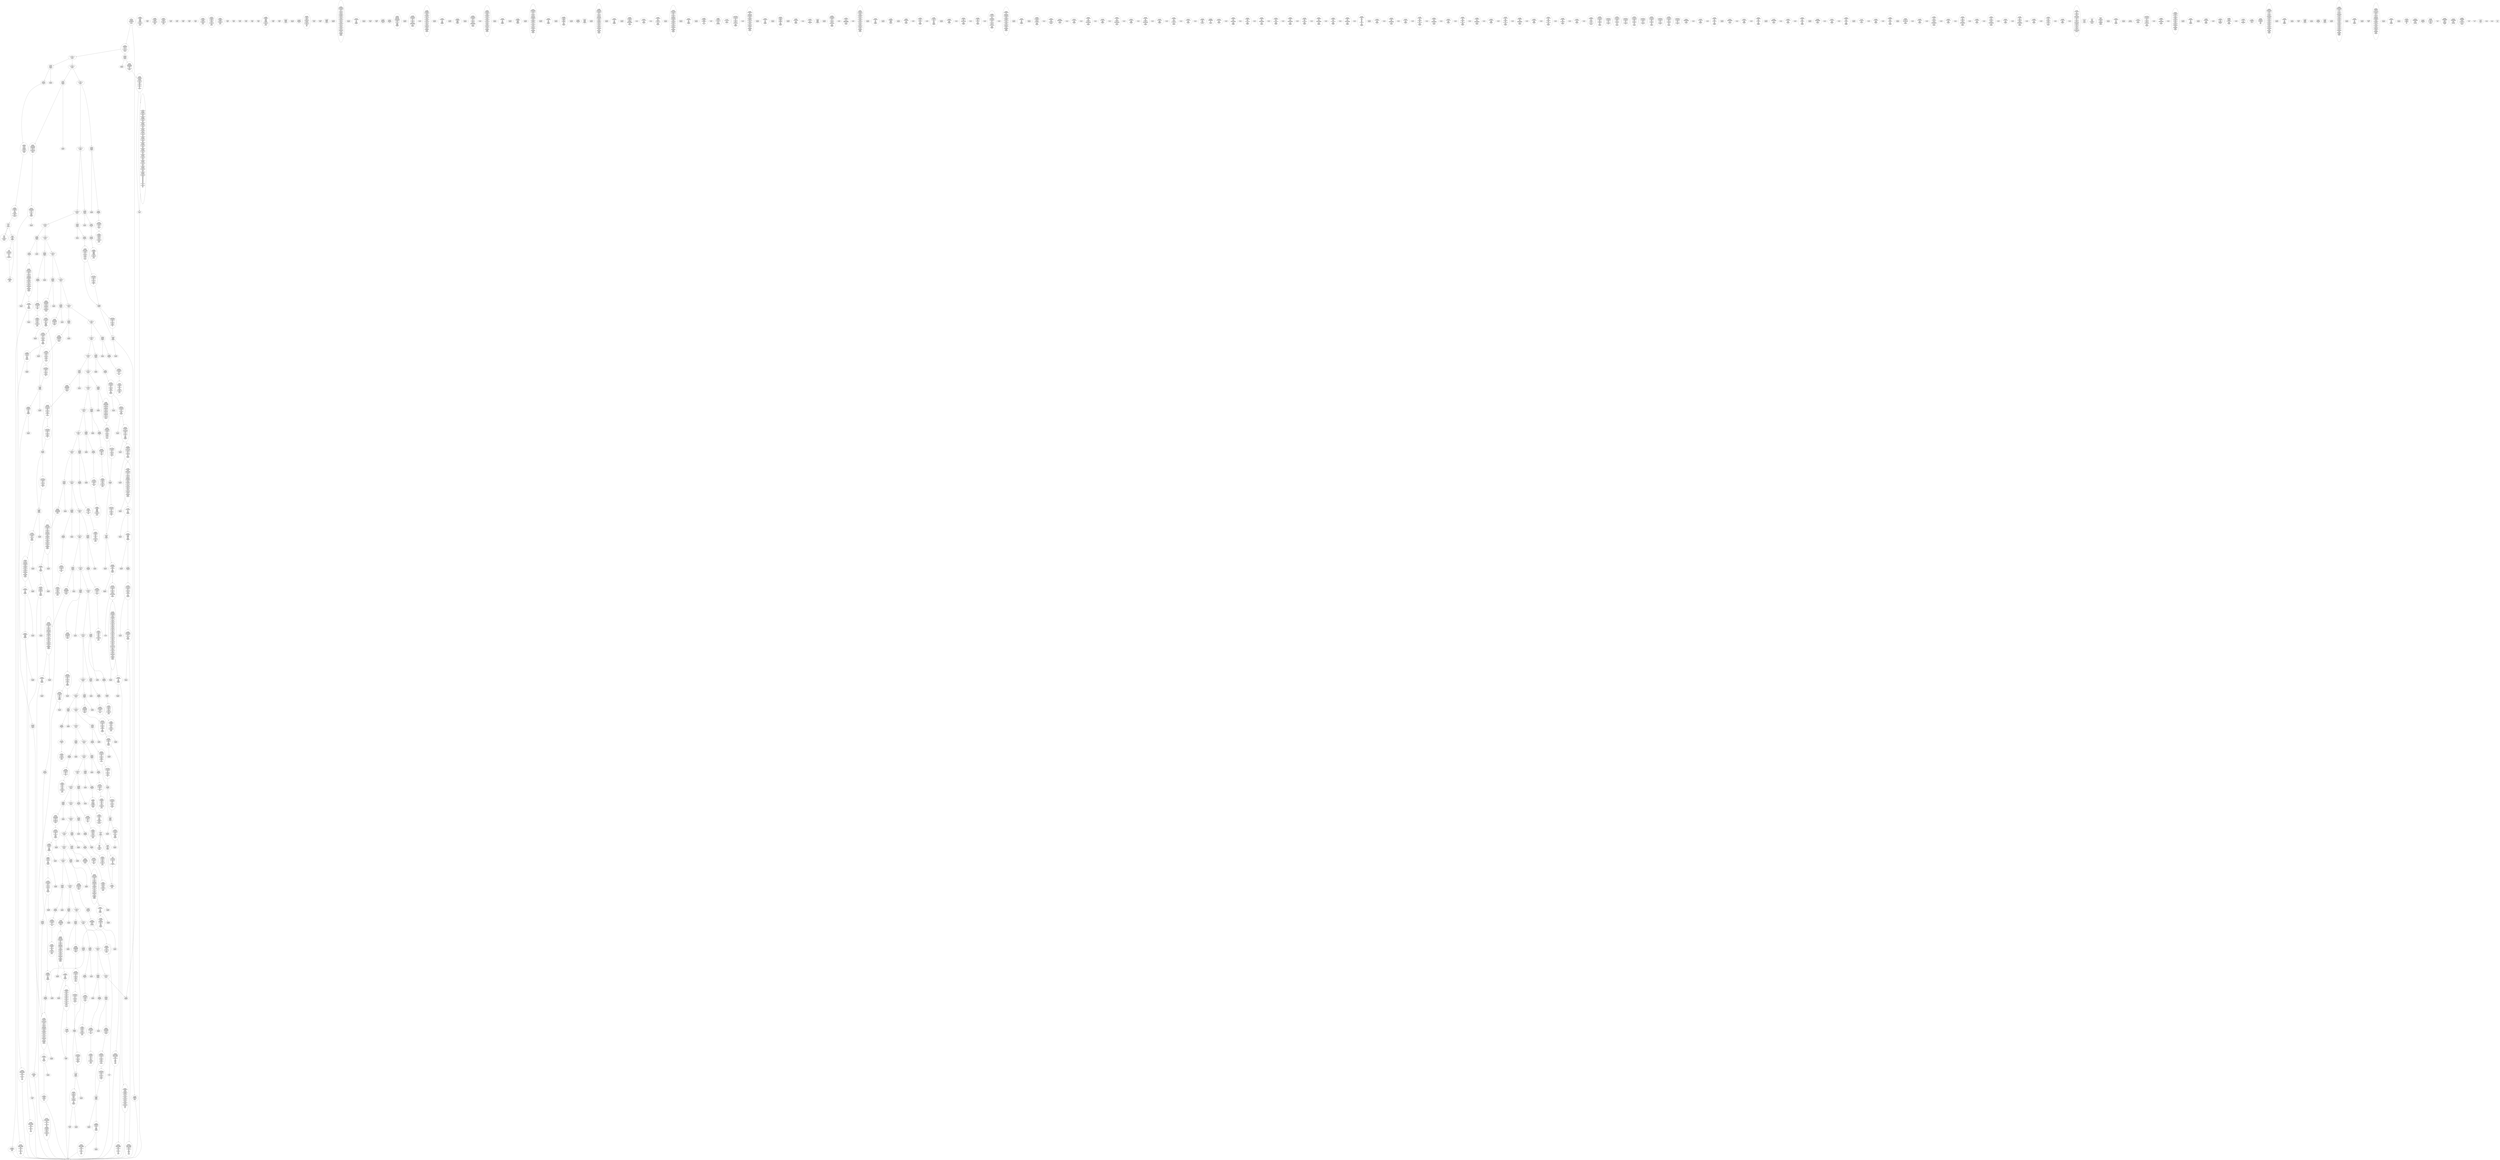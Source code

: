 /* Generated by GvGen v.1.0 (https://www.github.com/stricaud/gvgen) */

digraph G {
compound=true;
   node1 [label="[anywhere]"];
   node2 [label="# 0x0
PUSHX Data
PUSHX Data
MSTORE
PUSHX LogicData
CALLDATASIZE
LT
PUSHX Data
JUMPI
"];
   node3 [label="# 0xd
PUSHX Data
CALLDATALOAD
PUSHX Data
DIV
PUSHX BitData
AND
PUSHX LogicData
EQ
PUSHX Data
JUMPI
"];
   node4 [label="# 0x41
PUSHX LogicData
EQ
PUSHX Data
JUMPI
"];
   node5 [label="# 0x4c
PUSHX LogicData
EQ
PUSHX Data
JUMPI
"];
   node6 [label="# 0x57
PUSHX LogicData
EQ
PUSHX Data
JUMPI
"];
   node7 [label="# 0x62
PUSHX LogicData
EQ
PUSHX Data
JUMPI
"];
   node8 [label="# 0x6d
PUSHX LogicData
EQ
PUSHX Data
JUMPI
"];
   node9 [label="# 0x78
PUSHX LogicData
EQ
PUSHX Data
JUMPI
"];
   node10 [label="# 0x83
PUSHX LogicData
EQ
PUSHX Data
JUMPI
"];
   node11 [label="# 0x8e
PUSHX LogicData
EQ
PUSHX Data
JUMPI
"];
   node12 [label="# 0x99
PUSHX LogicData
EQ
PUSHX Data
JUMPI
"];
   node13 [label="# 0xa4
PUSHX LogicData
EQ
PUSHX Data
JUMPI
"];
   node14 [label="# 0xaf
PUSHX LogicData
EQ
PUSHX Data
JUMPI
"];
   node15 [label="# 0xba
PUSHX LogicData
EQ
PUSHX Data
JUMPI
"];
   node16 [label="# 0xc5
PUSHX LogicData
EQ
PUSHX Data
JUMPI
"];
   node17 [label="# 0xd0
PUSHX LogicData
EQ
PUSHX Data
JUMPI
"];
   node18 [label="# 0xdb
PUSHX LogicData
EQ
PUSHX Data
JUMPI
"];
   node19 [label="# 0xe6
PUSHX LogicData
EQ
PUSHX Data
JUMPI
"];
   node20 [label="# 0xf1
PUSHX LogicData
EQ
PUSHX Data
JUMPI
"];
   node21 [label="# 0xfc
PUSHX LogicData
EQ
PUSHX Data
JUMPI
"];
   node22 [label="# 0x107
PUSHX LogicData
EQ
PUSHX Data
JUMPI
"];
   node23 [label="# 0x112
PUSHX LogicData
EQ
PUSHX Data
JUMPI
"];
   node24 [label="# 0x11d
PUSHX LogicData
EQ
PUSHX Data
JUMPI
"];
   node25 [label="# 0x128
PUSHX LogicData
EQ
PUSHX Data
JUMPI
"];
   node26 [label="# 0x133
PUSHX LogicData
EQ
PUSHX Data
JUMPI
"];
   node27 [label="# 0x13e
PUSHX LogicData
EQ
PUSHX Data
JUMPI
"];
   node28 [label="# 0x149
PUSHX LogicData
EQ
PUSHX Data
JUMPI
"];
   node29 [label="# 0x154
PUSHX LogicData
EQ
PUSHX Data
JUMPI
"];
   node30 [label="# 0x15f
PUSHX LogicData
EQ
PUSHX Data
JUMPI
"];
   node31 [label="# 0x16a
PUSHX LogicData
EQ
PUSHX Data
JUMPI
"];
   node32 [label="# 0x175
PUSHX LogicData
EQ
PUSHX Data
JUMPI
"];
   node33 [label="# 0x180
PUSHX LogicData
EQ
PUSHX Data
JUMPI
"];
   node34 [label="# 0x18b
PUSHX LogicData
EQ
PUSHX Data
JUMPI
"];
   node35 [label="# 0x196
PUSHX LogicData
EQ
PUSHX Data
JUMPI
"];
   node36 [label="# 0x1a1
PUSHX LogicData
EQ
PUSHX Data
JUMPI
"];
   node37 [label="# 0x1ac
PUSHX LogicData
EQ
PUSHX Data
JUMPI
"];
   node38 [label="# 0x1b7
PUSHX LogicData
EQ
PUSHX Data
JUMPI
"];
   node39 [label="# 0x1c2
PUSHX LogicData
EQ
PUSHX Data
JUMPI
"];
   node40 [label="# 0x1cd
PUSHX LogicData
EQ
PUSHX Data
JUMPI
"];
   node41 [label="# 0x1d8
PUSHX LogicData
EQ
PUSHX Data
JUMPI
"];
   node42 [label="# 0x1e3
PUSHX LogicData
EQ
PUSHX Data
JUMPI
"];
   node43 [label="# 0x1ee
PUSHX LogicData
EQ
PUSHX Data
JUMPI
"];
   node44 [label="# 0x1f9
PUSHX LogicData
EQ
PUSHX Data
JUMPI
"];
   node45 [label="# 0x204
PUSHX LogicData
EQ
PUSHX Data
JUMPI
"];
   node46 [label="# 0x20f
JUMPDEST
PUSHX Data
REVERT
"];
   node47 [label="# 0x214
JUMPDEST
CALLVALUE
ISZERO
PUSHX Data
JUMPI
"];
   node48 [label="# 0x21b
PUSHX Data
REVERT
"];
   node49 [label="# 0x21f
JUMPDEST
PUSHX Data
PUSHX ArithData
CALLDATALOAD
PUSHX BitData
NOT
AND
PUSHX ArithData
ADD
PUSHX Data
JUMP
"];
   node50 [label="# 0x254
JUMPDEST
PUSHX MemData
MLOAD
ISZERO
ISZERO
ISZERO
ISZERO
MSTORE
PUSHX ArithData
ADD
PUSHX MemData
MLOAD
SUB
RETURN
"];
   node51 [label="# 0x26e
JUMPDEST
CALLVALUE
ISZERO
PUSHX Data
JUMPI
"];
   node52 [label="# 0x275
PUSHX Data
REVERT
"];
   node53 [label="# 0x279
JUMPDEST
PUSHX Data
PUSHX Data
JUMP
"];
   node54 [label="# 0x281
JUMPDEST
PUSHX MemData
MLOAD
PUSHX ArithData
ADD
SUB
MSTORE
MLOAD
MSTORE
PUSHX ArithData
ADD
MLOAD
PUSHX ArithData
ADD
PUSHX Data
"];
   node55 [label="# 0x2a6
JUMPDEST
LT
ISZERO
PUSHX Data
JUMPI
"];
   node56 [label="# 0x2af
ADD
MLOAD
ADD
MSTORE
PUSHX ArithData
ADD
PUSHX Data
JUMP
"];
   node57 [label="# 0x2c1
JUMPDEST
ADD
PUSHX BitData
AND
ISZERO
PUSHX Data
JUMPI
"];
   node58 [label="# 0x2d5
SUB
MLOAD
PUSHX ArithData
PUSHX ArithData
SUB
PUSHX ArithData
EXP
SUB
NOT
AND
MSTORE
PUSHX ArithData
ADD
"];
   node59 [label="# 0x2ee
JUMPDEST
PUSHX MemData
MLOAD
SUB
RETURN
"];
   node60 [label="# 0x2fc
JUMPDEST
CALLVALUE
ISZERO
PUSHX Data
JUMPI
"];
   node61 [label="# 0x303
PUSHX Data
REVERT
"];
   node62 [label="# 0x307
JUMPDEST
PUSHX Data
PUSHX ArithData
CALLDATALOAD
PUSHX BitData
AND
PUSHX ArithData
ADD
CALLDATALOAD
PUSHX ArithData
ADD
PUSHX Data
JUMP
"];
   node63 [label="# 0x33c
JUMPDEST
STOP
"];
   node64 [label="# 0x33e
JUMPDEST
CALLVALUE
ISZERO
PUSHX Data
JUMPI
"];
   node65 [label="# 0x345
PUSHX Data
REVERT
"];
   node66 [label="# 0x349
JUMPDEST
PUSHX Data
PUSHX Data
JUMP
"];
   node67 [label="# 0x351
JUMPDEST
PUSHX MemData
MLOAD
PUSHX BitData
AND
PUSHX BitData
AND
MSTORE
PUSHX ArithData
ADD
PUSHX MemData
MLOAD
SUB
RETURN
"];
   node68 [label="# 0x393
JUMPDEST
CALLVALUE
ISZERO
PUSHX Data
JUMPI
"];
   node69 [label="# 0x39a
PUSHX Data
REVERT
"];
   node70 [label="# 0x39e
JUMPDEST
PUSHX Data
PUSHX Data
JUMP
"];
   node71 [label="# 0x3a6
JUMPDEST
PUSHX MemData
MLOAD
ISZERO
ISZERO
ISZERO
ISZERO
MSTORE
PUSHX ArithData
ADD
PUSHX MemData
MLOAD
SUB
RETURN
"];
   node72 [label="# 0x3c0
JUMPDEST
CALLVALUE
ISZERO
PUSHX Data
JUMPI
"];
   node73 [label="# 0x3c7
PUSHX Data
REVERT
"];
   node74 [label="# 0x3cb
JUMPDEST
PUSHX Data
PUSHX Data
JUMP
"];
   node75 [label="# 0x3d3
JUMPDEST
PUSHX MemData
MLOAD
MSTORE
PUSHX ArithData
ADD
PUSHX MemData
MLOAD
SUB
RETURN
"];
   node76 [label="# 0x3e9
JUMPDEST
CALLVALUE
ISZERO
PUSHX Data
JUMPI
"];
   node77 [label="# 0x3f0
PUSHX Data
REVERT
"];
   node78 [label="# 0x3f4
JUMPDEST
PUSHX Data
PUSHX Data
JUMP
"];
   node79 [label="# 0x3fc
JUMPDEST
PUSHX MemData
MLOAD
MSTORE
PUSHX ArithData
ADD
PUSHX MemData
MLOAD
SUB
RETURN
"];
   node80 [label="# 0x412
JUMPDEST
CALLVALUE
ISZERO
PUSHX Data
JUMPI
"];
   node81 [label="# 0x419
PUSHX Data
REVERT
"];
   node82 [label="# 0x41d
JUMPDEST
PUSHX Data
PUSHX Data
JUMP
"];
   node83 [label="# 0x425
JUMPDEST
PUSHX MemData
MLOAD
PUSHX BitData
AND
PUSHX BitData
AND
MSTORE
PUSHX ArithData
ADD
PUSHX MemData
MLOAD
SUB
RETURN
"];
   node84 [label="# 0x467
JUMPDEST
CALLVALUE
ISZERO
PUSHX Data
JUMPI
"];
   node85 [label="# 0x46e
PUSHX Data
REVERT
"];
   node86 [label="# 0x472
JUMPDEST
PUSHX Data
PUSHX ArithData
CALLDATALOAD
PUSHX BitData
AND
PUSHX ArithData
ADD
CALLDATALOAD
PUSHX BitData
AND
PUSHX ArithData
ADD
CALLDATALOAD
PUSHX ArithData
ADD
PUSHX Data
JUMP
"];
   node87 [label="# 0x4c6
JUMPDEST
STOP
"];
   node88 [label="# 0x4c8
JUMPDEST
CALLVALUE
ISZERO
PUSHX Data
JUMPI
"];
   node89 [label="# 0x4cf
PUSHX Data
REVERT
"];
   node90 [label="# 0x4d3
JUMPDEST
PUSHX Data
PUSHX ArithData
CALLDATALOAD
PUSHX BitData
AND
PUSHX ArithData
ADD
PUSHX Data
JUMP
"];
   node91 [label="# 0x4ff
JUMPDEST
STOP
"];
   node92 [label="# 0x501
JUMPDEST
CALLVALUE
ISZERO
PUSHX Data
JUMPI
"];
   node93 [label="# 0x508
PUSHX Data
REVERT
"];
   node94 [label="# 0x50c
JUMPDEST
PUSHX Data
PUSHX ArithData
CALLDATALOAD
PUSHX BitData
AND
PUSHX ArithData
ADD
PUSHX Data
JUMP
"];
   node95 [label="# 0x538
JUMPDEST
STOP
"];
   node96 [label="# 0x53a
JUMPDEST
CALLVALUE
ISZERO
PUSHX Data
JUMPI
"];
   node97 [label="# 0x541
PUSHX Data
REVERT
"];
   node98 [label="# 0x545
JUMPDEST
PUSHX Data
PUSHX Data
JUMP
"];
   node99 [label="# 0x54d
JUMPDEST
PUSHX MemData
MLOAD
PUSHX BitData
NOT
AND
PUSHX BitData
NOT
AND
MSTORE
PUSHX ArithData
ADD
PUSHX MemData
MLOAD
SUB
RETURN
"];
   node100 [label="# 0x5a5
JUMPDEST
CALLVALUE
ISZERO
PUSHX Data
JUMPI
"];
   node101 [label="# 0x5ac
PUSHX Data
REVERT
"];
   node102 [label="# 0x5b0
JUMPDEST
PUSHX Data
PUSHX Data
JUMP
"];
   node103 [label="# 0x5b8
JUMPDEST
STOP
"];
   node104 [label="# 0x5ba
JUMPDEST
CALLVALUE
ISZERO
PUSHX Data
JUMPI
"];
   node105 [label="# 0x5c1
PUSHX Data
REVERT
"];
   node106 [label="# 0x5c5
JUMPDEST
PUSHX Data
PUSHX ArithData
CALLDATALOAD
PUSHX BitData
AND
PUSHX ArithData
ADD
PUSHX Data
JUMP
"];
   node107 [label="# 0x5f1
JUMPDEST
STOP
"];
   node108 [label="# 0x5f3
JUMPDEST
CALLVALUE
ISZERO
PUSHX Data
JUMPI
"];
   node109 [label="# 0x5fa
PUSHX Data
REVERT
"];
   node110 [label="# 0x5fe
JUMPDEST
PUSHX Data
PUSHX ArithData
CALLDATALOAD
PUSHX ArithData
ADD
CALLDATALOAD
PUSHX ArithData
ADD
CALLDATALOAD
PUSHX BitData
AND
PUSHX ArithData
ADD
CALLDATALOAD
PUSHX BitData
AND
PUSHX ArithData
ADD
CALLDATALOAD
PUSHX BitData
AND
PUSHX ArithData
ADD
PUSHX ArithData
ADD
PUSHX Data
JUMP
"];
   node111 [label="# 0x64a
JUMPDEST
PUSHX MemData
MLOAD
MSTORE
PUSHX ArithData
ADD
PUSHX MemData
MLOAD
SUB
RETURN
"];
   node112 [label="# 0x660
JUMPDEST
CALLVALUE
ISZERO
PUSHX Data
JUMPI
"];
   node113 [label="# 0x667
PUSHX Data
REVERT
"];
   node114 [label="# 0x66b
JUMPDEST
PUSHX Data
PUSHX Data
JUMP
"];
   node115 [label="# 0x673
JUMPDEST
PUSHX MemData
MLOAD
PUSHX BitData
AND
PUSHX BitData
AND
MSTORE
PUSHX ArithData
ADD
PUSHX MemData
MLOAD
SUB
RETURN
"];
   node116 [label="# 0x6b5
JUMPDEST
CALLVALUE
ISZERO
PUSHX Data
JUMPI
"];
   node117 [label="# 0x6bc
PUSHX Data
REVERT
"];
   node118 [label="# 0x6c0
JUMPDEST
PUSHX Data
PUSHX Data
JUMP
"];
   node119 [label="# 0x6c8
JUMPDEST
PUSHX MemData
MLOAD
ISZERO
ISZERO
ISZERO
ISZERO
MSTORE
PUSHX ArithData
ADD
PUSHX MemData
MLOAD
SUB
RETURN
"];
   node120 [label="# 0x6e2
JUMPDEST
CALLVALUE
ISZERO
PUSHX Data
JUMPI
"];
   node121 [label="# 0x6e9
PUSHX Data
REVERT
"];
   node122 [label="# 0x6ed
JUMPDEST
PUSHX Data
PUSHX Data
JUMP
"];
   node123 [label="# 0x6f5
JUMPDEST
PUSHX MemData
MLOAD
PUSHX BitData
NOT
AND
PUSHX BitData
NOT
AND
MSTORE
PUSHX ArithData
ADD
PUSHX MemData
MLOAD
SUB
RETURN
"];
   node124 [label="# 0x74d
JUMPDEST
CALLVALUE
ISZERO
PUSHX Data
JUMPI
"];
   node125 [label="# 0x754
PUSHX Data
REVERT
"];
   node126 [label="# 0x758
JUMPDEST
PUSHX Data
PUSHX ArithData
CALLDATALOAD
PUSHX ArithData
ADD
PUSHX Data
JUMP
"];
   node127 [label="# 0x76e
JUMPDEST
PUSHX MemData
MLOAD
PUSHX BitData
AND
PUSHX BitData
AND
MSTORE
PUSHX ArithData
ADD
PUSHX MemData
MLOAD
SUB
RETURN
"];
   node128 [label="# 0x7b0
JUMPDEST
CALLVALUE
ISZERO
PUSHX Data
JUMPI
"];
   node129 [label="# 0x7b7
PUSHX Data
REVERT
"];
   node130 [label="# 0x7bb
JUMPDEST
PUSHX Data
PUSHX Data
JUMP
"];
   node131 [label="# 0x7c3
JUMPDEST
PUSHX MemData
MLOAD
PUSHX BitData
AND
PUSHX BitData
AND
MSTORE
PUSHX ArithData
ADD
PUSHX MemData
MLOAD
SUB
RETURN
"];
   node132 [label="# 0x805
JUMPDEST
CALLVALUE
ISZERO
PUSHX Data
JUMPI
"];
   node133 [label="# 0x80c
PUSHX Data
REVERT
"];
   node134 [label="# 0x810
JUMPDEST
PUSHX Data
PUSHX Data
JUMP
"];
   node135 [label="# 0x818
JUMPDEST
PUSHX MemData
MLOAD
PUSHX BitData
NOT
AND
PUSHX BitData
NOT
AND
MSTORE
PUSHX ArithData
ADD
PUSHX MemData
MLOAD
SUB
RETURN
"];
   node136 [label="# 0x870
JUMPDEST
CALLVALUE
ISZERO
PUSHX Data
JUMPI
"];
   node137 [label="# 0x877
PUSHX Data
REVERT
"];
   node138 [label="# 0x87b
JUMPDEST
PUSHX Data
PUSHX ArithData
CALLDATALOAD
PUSHX BitData
AND
PUSHX ArithData
ADD
PUSHX Data
JUMP
"];
   node139 [label="# 0x8a7
JUMPDEST
PUSHX MemData
MLOAD
MSTORE
PUSHX ArithData
ADD
PUSHX MemData
MLOAD
SUB
RETURN
"];
   node140 [label="# 0x8bd
JUMPDEST
CALLVALUE
ISZERO
PUSHX Data
JUMPI
"];
   node141 [label="# 0x8c4
PUSHX Data
REVERT
"];
   node142 [label="# 0x8c8
JUMPDEST
PUSHX Data
PUSHX ArithData
CALLDATALOAD
PUSHX BitData
AND
PUSHX ArithData
ADD
PUSHX Data
JUMP
"];
   node143 [label="# 0x8f4
JUMPDEST
STOP
"];
   node144 [label="# 0x8f6
JUMPDEST
CALLVALUE
ISZERO
PUSHX Data
JUMPI
"];
   node145 [label="# 0x8fd
PUSHX Data
REVERT
"];
   node146 [label="# 0x901
JUMPDEST
PUSHX Data
PUSHX Data
JUMP
"];
   node147 [label="# 0x909
JUMPDEST
PUSHX MemData
MLOAD
PUSHX BitData
AND
PUSHX BitData
AND
MSTORE
PUSHX ArithData
ADD
PUSHX MemData
MLOAD
SUB
RETURN
"];
   node148 [label="# 0x925
JUMPDEST
CALLVALUE
ISZERO
PUSHX Data
JUMPI
"];
   node149 [label="# 0x92c
PUSHX Data
REVERT
"];
   node150 [label="# 0x930
JUMPDEST
PUSHX Data
PUSHX Data
JUMP
"];
   node151 [label="# 0x938
JUMPDEST
PUSHX MemData
MLOAD
PUSHX BitData
NOT
AND
PUSHX BitData
NOT
AND
MSTORE
PUSHX ArithData
ADD
PUSHX MemData
MLOAD
SUB
RETURN
"];
   node152 [label="# 0x990
JUMPDEST
CALLVALUE
ISZERO
PUSHX Data
JUMPI
"];
   node153 [label="# 0x997
PUSHX Data
REVERT
"];
   node154 [label="# 0x99b
JUMPDEST
PUSHX Data
PUSHX ArithData
CALLDATALOAD
PUSHX BitData
AND
PUSHX ArithData
ADD
PUSHX Data
JUMP
"];
   node155 [label="# 0x9c7
JUMPDEST
STOP
"];
   node156 [label="# 0x9c9
JUMPDEST
CALLVALUE
ISZERO
PUSHX Data
JUMPI
"];
   node157 [label="# 0x9d0
PUSHX Data
REVERT
"];
   node158 [label="# 0x9d4
JUMPDEST
PUSHX Data
PUSHX Data
JUMP
"];
   node159 [label="# 0x9dc
JUMPDEST
PUSHX MemData
MLOAD
MSTORE
PUSHX ArithData
ADD
PUSHX MemData
MLOAD
SUB
RETURN
"];
   node160 [label="# 0x9f2
JUMPDEST
CALLVALUE
ISZERO
PUSHX Data
JUMPI
"];
   node161 [label="# 0x9f9
PUSHX Data
REVERT
"];
   node162 [label="# 0x9fd
JUMPDEST
PUSHX Data
PUSHX Data
JUMP
"];
   node163 [label="# 0xa05
JUMPDEST
STOP
"];
   node164 [label="# 0xa07
JUMPDEST
CALLVALUE
ISZERO
PUSHX Data
JUMPI
"];
   node165 [label="# 0xa0e
PUSHX Data
REVERT
"];
   node166 [label="# 0xa12
JUMPDEST
PUSHX Data
PUSHX Data
JUMP
"];
   node167 [label="# 0xa1a
JUMPDEST
PUSHX MemData
MLOAD
PUSHX BitData
NOT
AND
PUSHX BitData
NOT
AND
MSTORE
PUSHX ArithData
ADD
PUSHX MemData
MLOAD
SUB
RETURN
"];
   node168 [label="# 0xa72
JUMPDEST
CALLVALUE
ISZERO
PUSHX Data
JUMPI
"];
   node169 [label="# 0xa79
PUSHX Data
REVERT
"];
   node170 [label="# 0xa7d
JUMPDEST
PUSHX Data
PUSHX Data
JUMP
"];
   node171 [label="# 0xa85
JUMPDEST
PUSHX MemData
MLOAD
PUSHX BitData
NOT
AND
PUSHX BitData
NOT
AND
MSTORE
PUSHX ArithData
ADD
PUSHX MemData
MLOAD
SUB
RETURN
"];
   node172 [label="# 0xadd
JUMPDEST
CALLVALUE
ISZERO
PUSHX Data
JUMPI
"];
   node173 [label="# 0xae4
PUSHX Data
REVERT
"];
   node174 [label="# 0xae8
JUMPDEST
PUSHX Data
PUSHX Data
JUMP
"];
   node175 [label="# 0xaf0
JUMPDEST
PUSHX MemData
MLOAD
PUSHX ArithData
ADD
SUB
MSTORE
MLOAD
MSTORE
PUSHX ArithData
ADD
MLOAD
PUSHX ArithData
ADD
PUSHX Data
"];
   node176 [label="# 0xb15
JUMPDEST
LT
ISZERO
PUSHX Data
JUMPI
"];
   node177 [label="# 0xb1e
ADD
MLOAD
ADD
MSTORE
PUSHX ArithData
ADD
PUSHX Data
JUMP
"];
   node178 [label="# 0xb30
JUMPDEST
ADD
PUSHX BitData
AND
ISZERO
PUSHX Data
JUMPI
"];
   node179 [label="# 0xb44
SUB
MLOAD
PUSHX ArithData
PUSHX ArithData
SUB
PUSHX ArithData
EXP
SUB
NOT
AND
MSTORE
PUSHX ArithData
ADD
"];
   node180 [label="# 0xb5d
JUMPDEST
PUSHX MemData
MLOAD
SUB
RETURN
"];
   node181 [label="# 0xb6b
JUMPDEST
CALLVALUE
ISZERO
PUSHX Data
JUMPI
"];
   node182 [label="# 0xb72
PUSHX Data
REVERT
"];
   node183 [label="# 0xb76
JUMPDEST
PUSHX Data
PUSHX Data
JUMP
"];
   node184 [label="# 0xb7e
JUMPDEST
PUSHX MemData
MLOAD
PUSHX BitData
AND
PUSHX BitData
AND
MSTORE
PUSHX ArithData
ADD
PUSHX MemData
MLOAD
SUB
RETURN
"];
   node185 [label="# 0xbc0
JUMPDEST
CALLVALUE
ISZERO
PUSHX Data
JUMPI
"];
   node186 [label="# 0xbc7
PUSHX Data
REVERT
"];
   node187 [label="# 0xbcb
JUMPDEST
PUSHX Data
PUSHX ArithData
CALLDATALOAD
PUSHX BitData
AND
PUSHX ArithData
ADD
CALLDATALOAD
PUSHX ArithData
ADD
PUSHX Data
JUMP
"];
   node188 [label="# 0xc00
JUMPDEST
STOP
"];
   node189 [label="# 0xc02
JUMPDEST
CALLVALUE
ISZERO
PUSHX Data
JUMPI
"];
   node190 [label="# 0xc09
PUSHX Data
REVERT
"];
   node191 [label="# 0xc0d
JUMPDEST
PUSHX Data
PUSHX Data
JUMP
"];
   node192 [label="# 0xc15
JUMPDEST
PUSHX MemData
MLOAD
PUSHX BitData
AND
PUSHX BitData
AND
MSTORE
PUSHX ArithData
ADD
PUSHX MemData
MLOAD
SUB
RETURN
"];
   node193 [label="# 0xc31
JUMPDEST
CALLVALUE
ISZERO
PUSHX Data
JUMPI
"];
   node194 [label="# 0xc38
PUSHX Data
REVERT
"];
   node195 [label="# 0xc3c
JUMPDEST
PUSHX Data
PUSHX Data
JUMP
"];
   node196 [label="# 0xc44
JUMPDEST
PUSHX MemData
MLOAD
PUSHX BitData
AND
PUSHX BitData
AND
MSTORE
PUSHX ArithData
ADD
PUSHX MemData
MLOAD
SUB
RETURN
"];
   node197 [label="# 0xc86
JUMPDEST
CALLVALUE
ISZERO
PUSHX Data
JUMPI
"];
   node198 [label="# 0xc8d
PUSHX Data
REVERT
"];
   node199 [label="# 0xc91
JUMPDEST
PUSHX Data
PUSHX ArithData
CALLDATALOAD
PUSHX ArithData
ADD
PUSHX Data
JUMP
"];
   node200 [label="# 0xca7
JUMPDEST
STOP
"];
   node201 [label="# 0xca9
JUMPDEST
CALLVALUE
ISZERO
PUSHX Data
JUMPI
"];
   node202 [label="# 0xcb0
PUSHX Data
REVERT
"];
   node203 [label="# 0xcb4
JUMPDEST
PUSHX Data
PUSHX ArithData
CALLDATALOAD
PUSHX ArithData
ADD
PUSHX ArithData
ADD
PUSHX Data
JUMP
"];
   node204 [label="# 0xcd1
JUMPDEST
STOP
"];
   node205 [label="# 0xcd3
JUMPDEST
CALLVALUE
ISZERO
PUSHX Data
JUMPI
"];
   node206 [label="# 0xcda
PUSHX Data
REVERT
"];
   node207 [label="# 0xcde
JUMPDEST
PUSHX Data
PUSHX Data
JUMP
"];
   node208 [label="# 0xce6
JUMPDEST
PUSHX MemData
MLOAD
PUSHX BitData
NOT
AND
PUSHX BitData
NOT
AND
MSTORE
PUSHX ArithData
ADD
PUSHX MemData
MLOAD
SUB
RETURN
"];
   node209 [label="# 0xd3e
JUMPDEST
CALLVALUE
ISZERO
PUSHX Data
JUMPI
"];
   node210 [label="# 0xd45
PUSHX Data
REVERT
"];
   node211 [label="# 0xd49
JUMPDEST
PUSHX Data
PUSHX ArithData
CALLDATALOAD
PUSHX ArithData
ADD
PUSHX Data
JUMP
"];
   node212 [label="# 0xd5f
JUMPDEST
PUSHX MemData
MLOAD
ISZERO
ISZERO
ISZERO
ISZERO
MSTORE
PUSHX ArithData
ADD
PUSHX MemData
MLOAD
SUB
RETURN
"];
   node213 [label="# 0xd79
JUMPDEST
CALLVALUE
ISZERO
PUSHX Data
JUMPI
"];
   node214 [label="# 0xd80
PUSHX Data
REVERT
"];
   node215 [label="# 0xd84
JUMPDEST
PUSHX Data
PUSHX ArithData
CALLDATALOAD
PUSHX BitData
AND
PUSHX ArithData
ADD
PUSHX Data
JUMP
"];
   node216 [label="# 0xdb0
JUMPDEST
STOP
"];
   node217 [label="# 0xdb2
JUMPDEST
CALLVALUE
ISZERO
PUSHX Data
JUMPI
"];
   node218 [label="# 0xdb9
PUSHX Data
REVERT
"];
   node219 [label="# 0xdbd
JUMPDEST
PUSHX Data
PUSHX Data
JUMP
"];
   node220 [label="# 0xdc5
JUMPDEST
PUSHX MemData
MLOAD
PUSHX BitData
AND
PUSHX BitData
AND
MSTORE
PUSHX ArithData
ADD
PUSHX MemData
MLOAD
SUB
RETURN
"];
   node221 [label="# 0xe07
JUMPDEST
CALLVALUE
ISZERO
PUSHX Data
JUMPI
"];
   node222 [label="# 0xe0e
PUSHX Data
REVERT
"];
   node223 [label="# 0xe12
JUMPDEST
PUSHX Data
PUSHX Data
JUMP
"];
   node224 [label="# 0xe1a
JUMPDEST
PUSHX MemData
MLOAD
PUSHX BitData
NOT
AND
PUSHX BitData
NOT
AND
MSTORE
PUSHX ArithData
ADD
PUSHX MemData
MLOAD
SUB
RETURN
"];
   node225 [label="# 0xe72
JUMPDEST
CALLVALUE
ISZERO
PUSHX Data
JUMPI
"];
   node226 [label="# 0xe79
PUSHX Data
REVERT
"];
   node227 [label="# 0xe7d
JUMPDEST
PUSHX Data
PUSHX ArithData
CALLDATALOAD
PUSHX BitData
AND
PUSHX ArithData
ADD
PUSHX Data
JUMP
"];
   node228 [label="# 0xea9
JUMPDEST
STOP
"];
   node229 [label="# 0xeab
JUMPDEST
PUSHX Data
PUSHX MemData
MLOAD
PUSHX Data
MSTORE
PUSHX ArithData
ADD
PUSHX MemData
MLOAD
SUB
SHA3
PUSHX BitData
NOT
AND
PUSHX BitData
NOT
AND
EQ
PUSHX Data
JUMPI
"];
   node230 [label="# 0xf29
PUSHX MemData
MLOAD
PUSHX Data
MSTORE
PUSHX ArithData
ADD
PUSHX MemData
MLOAD
SUB
SHA3
PUSHX MemData
MLOAD
PUSHX Data
MSTORE
PUSHX ArithData
ADD
PUSHX MemData
MLOAD
SUB
SHA3
PUSHX MemData
MLOAD
PUSHX Data
MSTORE
PUSHX ArithData
ADD
PUSHX MemData
MLOAD
SUB
SHA3
PUSHX MemData
MLOAD
PUSHX Data
MSTORE
PUSHX ArithData
ADD
PUSHX Data
MSTORE
PUSHX ArithData
ADD
PUSHX MemData
MLOAD
SUB
SHA3
PUSHX MemData
MLOAD
PUSHX Data
MSTORE
PUSHX ArithData
ADD
PUSHX MemData
MLOAD
SUB
SHA3
PUSHX MemData
MLOAD
PUSHX Data
MSTORE
PUSHX ArithData
ADD
PUSHX MemData
MLOAD
SUB
SHA3
PUSHX MemData
MLOAD
PUSHX Data
MSTORE
PUSHX ArithData
ADD
PUSHX MemData
MLOAD
SUB
SHA3
PUSHX MemData
MLOAD
PUSHX Data
MSTORE
PUSHX ArithData
ADD
PUSHX MemData
MLOAD
SUB
SHA3
PUSHX MemData
MLOAD
PUSHX Data
MSTORE
PUSHX ArithData
ADD
PUSHX MemData
MLOAD
SUB
SHA3
PUSHX MemData
MLOAD
PUSHX Data
MSTORE
PUSHX ArithData
ADD
PUSHX MemData
MLOAD
SUB
SHA3
PUSHX MemData
MLOAD
PUSHX Data
MSTORE
PUSHX ArithData
ADD
PUSHX MemData
MLOAD
SUB
SHA3
XOR
XOR
XOR
XOR
XOR
XOR
XOR
XOR
XOR
XOR
PUSHX BitData
NOT
AND
PUSHX BitData
NOT
AND
EQ
"];
   node231 [label="# 0x11ec
JUMPDEST
JUMP
"];
   node232 [label="# 0x11f3
JUMPDEST
PUSHX Data
MLOAD
ADD
PUSHX Data
MSTORE
PUSHX Data
MSTORE
PUSHX ArithData
ADD
PUSHX Data
MSTORE
JUMP
"];
   node233 [label="# 0x122c
JUMPDEST
PUSHX StorData
PUSHX ArithData
SLOAD
PUSHX ArithData
EXP
DIV
PUSHX BitData
AND
ISZERO
ISZERO
ISZERO
PUSHX Data
JUMPI
"];
   node234 [label="# 0x1244
PUSHX Data
REVERT
"];
   node235 [label="# 0x1248
JUMPDEST
PUSHX Data
CALLER
PUSHX Data
JUMP
"];
   node236 [label="# 0x1252
JUMPDEST
ISZERO
ISZERO
PUSHX Data
JUMPI
"];
   node237 [label="# 0x1259
PUSHX Data
REVERT
"];
   node238 [label="# 0x125d
JUMPDEST
PUSHX Data
PUSHX Data
JUMP
"];
   node239 [label="# 0x1267
JUMPDEST
PUSHX BitData
AND
CALLER
PUSHX BitData
AND
PUSHX Data
PUSHX MemData
MLOAD
MSTORE
PUSHX ArithData
ADD
PUSHX MemData
MLOAD
SUB
LOGX
JUMP
"];
   node240 [label="# 0x12d0
JUMPDEST
PUSHX StorData
PUSHX ArithData
SLOAD
PUSHX ArithData
EXP
DIV
PUSHX BitData
AND
JUMP
"];
   node241 [label="# 0x12f6
JUMPDEST
PUSHX Data
PUSHX Data
JUMP
"];
   node242 [label="# 0x12ff
JUMPDEST
PUSHX Data
PUSHX StorData
PUSHX ArithData
SLOAD
PUSHX ArithData
EXP
DIV
PUSHX BitData
AND
PUSHX BitData
AND
CALLER
PUSHX BitData
AND
EQ
PUSHX Data
JUMPI
"];
   node243 [label="# 0x1358
PUSHX StorData
PUSHX ArithData
SLOAD
PUSHX ArithData
EXP
DIV
PUSHX BitData
AND
PUSHX BitData
AND
CALLER
PUSHX BitData
AND
EQ
"];
   node244 [label="# 0x13aa
JUMPDEST
PUSHX Data
JUMPI
"];
   node245 [label="# 0x13b0
PUSHX StorData
PUSHX ArithData
SLOAD
PUSHX ArithData
EXP
DIV
PUSHX BitData
AND
PUSHX BitData
AND
CALLER
PUSHX BitData
AND
EQ
"];
   node246 [label="# 0x1402
JUMPDEST
ISZERO
ISZERO
PUSHX Data
JUMPI
"];
   node247 [label="# 0x1409
PUSHX Data
REVERT
"];
   node248 [label="# 0x140d
JUMPDEST
ADDRESS
PUSHX BitData
AND
BALANCE
JUMP
"];
   node249 [label="# 0x142a
JUMPDEST
PUSHX Data
PUSHX StorData
PUSHX ArithData
SLOAD
PUSHX ArithData
EXP
DIV
PUSHX BitData
AND
PUSHX BitData
AND
PUSHX BitData
PUSHX Data
PUSHX MemData
MLOAD
PUSHX ArithData
ADD
MSTORE
PUSHX MemData
MLOAD
PUSHX BitData
AND
PUSHX ArithData
MUL
MSTORE
PUSHX ArithData
ADD
PUSHX Data
PUSHX MemData
MLOAD
SUB
PUSHX Data
EXTCODESIZE
ISZERO
ISZERO
PUSHX Data
JUMPI
"];
   node250 [label="# 0x14b6
PUSHX Data
REVERT
"];
   node251 [label="# 0x14ba
JUMPDEST
PUSHX ArithData
GAS
SUB
CALL
ISZERO
ISZERO
PUSHX Data
JUMPI
"];
   node252 [label="# 0x14c7
PUSHX Data
REVERT
"];
   node253 [label="# 0x14cb
JUMPDEST
PUSHX MemData
MLOAD
MLOAD
JUMP
"];
   node254 [label="# 0x14da
JUMPDEST
PUSHX StorData
PUSHX ArithData
SLOAD
PUSHX ArithData
EXP
DIV
PUSHX BitData
AND
JUMP
"];
   node255 [label="# 0x1500
JUMPDEST
PUSHX StorData
PUSHX ArithData
SLOAD
PUSHX ArithData
EXP
DIV
PUSHX BitData
AND
ISZERO
ISZERO
ISZERO
PUSHX Data
JUMPI
"];
   node256 [label="# 0x1518
PUSHX Data
REVERT
"];
   node257 [label="# 0x151c
JUMPDEST
PUSHX Data
PUSHX Data
JUMP
"];
   node258 [label="# 0x1527
JUMPDEST
JUMP
"];
   node259 [label="# 0x152c
JUMPDEST
PUSHX StorData
PUSHX ArithData
SLOAD
PUSHX ArithData
EXP
DIV
PUSHX BitData
AND
PUSHX BitData
AND
CALLER
PUSHX BitData
AND
EQ
ISZERO
ISZERO
PUSHX Data
JUMPI
"];
   node260 [label="# 0x1584
PUSHX Data
REVERT
"];
   node261 [label="# 0x1588
JUMPDEST
PUSHX BitData
PUSHX BitData
AND
PUSHX BitData
AND
EQ
ISZERO
ISZERO
ISZERO
PUSHX Data
JUMPI
"];
   node262 [label="# 0x15c0
PUSHX Data
REVERT
"];
   node263 [label="# 0x15c4
JUMPDEST
PUSHX StorData
PUSHX ArithData
PUSHX ArithData
EXP
SLOAD
PUSHX ArithData
MUL
NOT
AND
PUSHX BitData
AND
MUL
OR
SSTORE
JUMP
"];
   node264 [label="# 0x1608
JUMPDEST
PUSHX StorData
PUSHX ArithData
SLOAD
PUSHX ArithData
EXP
DIV
PUSHX BitData
AND
PUSHX BitData
AND
CALLER
PUSHX BitData
AND
EQ
PUSHX Data
JUMPI
"];
   node265 [label="# 0x165f
PUSHX StorData
PUSHX ArithData
SLOAD
PUSHX ArithData
EXP
DIV
PUSHX BitData
AND
PUSHX BitData
AND
CALLER
PUSHX BitData
AND
EQ
"];
   node266 [label="# 0x16b1
JUMPDEST
ISZERO
ISZERO
PUSHX Data
JUMPI
"];
   node267 [label="# 0x16b8
PUSHX Data
REVERT
"];
   node268 [label="# 0x16bc
JUMPDEST
PUSHX BitData
PUSHX BitData
AND
PUSHX BitData
AND
EQ
ISZERO
ISZERO
ISZERO
PUSHX Data
JUMPI
"];
   node269 [label="# 0x16f4
PUSHX Data
REVERT
"];
   node270 [label="# 0x16f8
JUMPDEST
PUSHX StorData
PUSHX ArithData
PUSHX ArithData
EXP
SLOAD
PUSHX ArithData
MUL
NOT
AND
PUSHX BitData
AND
MUL
OR
SSTORE
JUMP
"];
   node271 [label="# 0x173c
JUMPDEST
PUSHX StorData
PUSHX ArithData
SLOAD
PUSHX ArithData
EXP
DIV
PUSHX ArithData
MUL
JUMP
"];
   node272 [label="# 0x176d
JUMPDEST
PUSHX StorData
PUSHX ArithData
SLOAD
PUSHX ArithData
EXP
DIV
PUSHX BitData
AND
PUSHX BitData
AND
CALLER
PUSHX BitData
AND
EQ
ISZERO
ISZERO
PUSHX Data
JUMPI
"];
   node273 [label="# 0x17c5
PUSHX Data
REVERT
"];
   node274 [label="# 0x17c9
JUMPDEST
PUSHX StorData
PUSHX ArithData
SLOAD
PUSHX ArithData
EXP
DIV
PUSHX BitData
AND
ISZERO
ISZERO
PUSHX Data
JUMPI
"];
   node275 [label="# 0x17e0
PUSHX Data
REVERT
"];
   node276 [label="# 0x17e4
JUMPDEST
PUSHX BitData
PUSHX BitData
AND
PUSHX StorData
PUSHX ArithData
SLOAD
PUSHX ArithData
EXP
DIV
PUSHX BitData
AND
PUSHX BitData
AND
EQ
ISZERO
ISZERO
ISZERO
PUSHX Data
JUMPI
"];
   node277 [label="# 0x183e
PUSHX Data
REVERT
"];
   node278 [label="# 0x1842
JUMPDEST
PUSHX BitData
PUSHX BitData
AND
PUSHX StorData
PUSHX ArithData
SLOAD
PUSHX ArithData
EXP
DIV
PUSHX BitData
AND
PUSHX BitData
AND
EQ
ISZERO
ISZERO
PUSHX Data
JUMPI
"];
   node279 [label="# 0x189b
PUSHX Data
REVERT
"];
   node280 [label="# 0x189f
JUMPDEST
PUSHX LogicData
ISZERO
ISZERO
PUSHX StorData
PUSHX ArithData
SLOAD
PUSHX ArithData
EXP
DIV
PUSHX BitData
AND
PUSHX BitData
AND
PUSHX BitData
ADDRESS
PUSHX Data
PUSHX MemData
MLOAD
PUSHX ArithData
ADD
MSTORE
PUSHX MemData
MLOAD
PUSHX BitData
AND
PUSHX ArithData
MUL
MSTORE
PUSHX ArithData
ADD
PUSHX BitData
AND
PUSHX BitData
AND
MSTORE
PUSHX ArithData
ADD
PUSHX Data
PUSHX MemData
MLOAD
SUB
PUSHX Data
EXTCODESIZE
ISZERO
ISZERO
PUSHX Data
JUMPI
"];
   node281 [label="# 0x1964
PUSHX Data
REVERT
"];
   node282 [label="# 0x1968
JUMPDEST
PUSHX ArithData
GAS
SUB
CALL
ISZERO
ISZERO
PUSHX Data
JUMPI
"];
   node283 [label="# 0x1975
PUSHX Data
REVERT
"];
   node284 [label="# 0x1979
JUMPDEST
PUSHX MemData
MLOAD
MLOAD
ISZERO
ISZERO
EQ
ISZERO
ISZERO
PUSHX Data
JUMPI
"];
   node285 [label="# 0x198d
PUSHX Data
REVERT
"];
   node286 [label="# 0x1991
JUMPDEST
PUSHX Data
PUSHX Data
JUMP
"];
   node287 [label="# 0x1999
JUMPDEST
JUMP
"];
   node288 [label="# 0x199b
JUMPDEST
PUSHX Data
PUSHX StorData
PUSHX ArithData
SLOAD
PUSHX ArithData
EXP
DIV
PUSHX BitData
AND
PUSHX BitData
AND
CALLER
PUSHX BitData
AND
EQ
PUSHX Data
JUMPI
"];
   node289 [label="# 0x19f4
PUSHX StorData
PUSHX ArithData
SLOAD
PUSHX ArithData
EXP
DIV
PUSHX BitData
AND
PUSHX BitData
AND
CALLER
PUSHX BitData
AND
EQ
"];
   node290 [label="# 0x1a46
JUMPDEST
PUSHX Data
JUMPI
"];
   node291 [label="# 0x1a4c
PUSHX StorData
PUSHX ArithData
SLOAD
PUSHX ArithData
EXP
DIV
PUSHX BitData
AND
PUSHX BitData
AND
CALLER
PUSHX BitData
AND
EQ
"];
   node292 [label="# 0x1a9e
JUMPDEST
ISZERO
ISZERO
PUSHX Data
JUMPI
"];
   node293 [label="# 0x1aa5
PUSHX Data
REVERT
"];
   node294 [label="# 0x1aa9
JUMPDEST
PUSHX StorData
PUSHX ArithData
SLOAD
PUSHX ArithData
EXP
DIV
PUSHX BitData
AND
ISZERO
ISZERO
PUSHX Data
JUMPI
"];
   node295 [label="# 0x1ac0
PUSHX Data
REVERT
"];
   node296 [label="# 0x1ac4
JUMPDEST
PUSHX BitData
AND
PUSHX BitData
PUSHX Data
PUSHX MemData
MLOAD
PUSHX ArithData
ADD
MSTORE
PUSHX MemData
MLOAD
PUSHX BitData
AND
PUSHX ArithData
MUL
MSTORE
PUSHX ArithData
ADD
PUSHX Data
PUSHX MemData
MLOAD
SUB
PUSHX Data
EXTCODESIZE
ISZERO
ISZERO
PUSHX Data
JUMPI
"];
   node297 [label="# 0x1b2f
PUSHX Data
REVERT
"];
   node298 [label="# 0x1b33
JUMPDEST
PUSHX ArithData
GAS
SUB
CALL
ISZERO
ISZERO
PUSHX Data
JUMPI
"];
   node299 [label="# 0x1b40
PUSHX Data
REVERT
"];
   node300 [label="# 0x1b44
JUMPDEST
PUSHX MemData
MLOAD
MLOAD
ISZERO
ISZERO
PUSHX Data
JUMPI
"];
   node301 [label="# 0x1b55
PUSHX Data
REVERT
"];
   node302 [label="# 0x1b59
JUMPDEST
PUSHX StorData
PUSHX ArithData
PUSHX ArithData
EXP
SLOAD
PUSHX ArithData
MUL
NOT
AND
PUSHX BitData
AND
MUL
OR
SSTORE
JUMP
"];
   node303 [label="# 0x1b9e
JUMPDEST
PUSHX Data
PUSHX StorData
PUSHX ArithData
SLOAD
PUSHX ArithData
EXP
DIV
PUSHX BitData
AND
PUSHX BitData
AND
CALLER
PUSHX BitData
AND
EQ
PUSHX Data
JUMPI
"];
   node304 [label="# 0x1bf8
PUSHX StorData
PUSHX ArithData
SLOAD
PUSHX ArithData
EXP
DIV
PUSHX BitData
AND
PUSHX BitData
AND
CALLER
PUSHX BitData
AND
EQ
"];
   node305 [label="# 0x1c4a
JUMPDEST
PUSHX Data
JUMPI
"];
   node306 [label="# 0x1c50
PUSHX StorData
PUSHX ArithData
SLOAD
PUSHX ArithData
EXP
DIV
PUSHX BitData
AND
PUSHX BitData
AND
CALLER
PUSHX BitData
AND
EQ
"];
   node307 [label="# 0x1ca2
JUMPDEST
ISZERO
ISZERO
PUSHX Data
JUMPI
"];
   node308 [label="# 0x1ca9
PUSHX Data
REVERT
"];
   node309 [label="# 0x1cad
JUMPDEST
PUSHX BitData
PUSHX BitData
AND
CALLER
PUSHX BitData
AND
EQ
ISZERO
ISZERO
ISZERO
PUSHX Data
JUMPI
"];
   node310 [label="# 0x1ce5
PUSHX Data
REVERT
"];
   node311 [label="# 0x1ce9
JUMPDEST
PUSHX StorData
PUSHX ArithData
SLOAD
PUSHX ArithData
EXP
DIV
PUSHX BitData
AND
PUSHX BitData
AND
PUSHX Data
CALLER
PUSHX LogicData
PUSHX LogicData
GT
ISZERO
PUSHX Data
JUMPI
"];
   node312 [label="# 0x1d38
INVALID
"];
   node313 [label="# 0x1d39
JUMPDEST
PUSHX BitData
PUSHX Data
PUSHX MemData
MLOAD
PUSHX ArithData
ADD
MSTORE
PUSHX MemData
MLOAD
PUSHX BitData
AND
PUSHX ArithData
MUL
MSTORE
PUSHX ArithData
ADD
MSTORE
PUSHX ArithData
ADD
PUSHX BitData
AND
PUSHX BitData
AND
MSTORE
PUSHX ArithData
ADD
MSTORE
PUSHX ArithData
ADD
PUSHX BitData
AND
PUSHX BitData
AND
MSTORE
PUSHX ArithData
ADD
PUSHX BitData
AND
PUSHX BitData
AND
MSTORE
PUSHX ArithData
ADD
PUSHX BitData
AND
PUSHX BitData
AND
MSTORE
PUSHX ArithData
ADD
PUSHX BitData
AND
PUSHX BitData
AND
MSTORE
PUSHX ArithData
ADD
PUSHX ArithData
PUSHX ArithData
MUL
CALLDATACOPY
ADD
MSTORE
PUSHX ArithData
ADD
PUSHX BitData
AND
MSTORE
PUSHX ArithData
ADD
PUSHX Data
PUSHX MemData
MLOAD
SUB
PUSHX Data
EXTCODESIZE
ISZERO
ISZERO
PUSHX Data
JUMPI
"];
   node314 [label="# 0x1e2c
PUSHX Data
REVERT
"];
   node315 [label="# 0x1e30
JUMPDEST
PUSHX ArithData
GAS
SUB
CALL
ISZERO
ISZERO
PUSHX Data
JUMPI
"];
   node316 [label="# 0x1e3d
PUSHX Data
REVERT
"];
   node317 [label="# 0x1e41
JUMPDEST
PUSHX MemData
MLOAD
MLOAD
PUSHX Data
CALLER
PUSHX MemData
MLOAD
PUSHX BitData
AND
PUSHX BitData
AND
MSTORE
PUSHX ArithData
ADD
MSTORE
PUSHX ArithData
ADD
PUSHX BitData
AND
PUSHX BitData
AND
MSTORE
PUSHX ArithData
ADD
MSTORE
PUSHX ArithData
ADD
PUSHX MemData
MLOAD
SUB
LOGX
JUMP
"];
   node318 [label="# 0x1ede
JUMPDEST
PUSHX StorData
PUSHX ArithData
SLOAD
PUSHX ArithData
EXP
DIV
PUSHX BitData
AND
JUMP
"];
   node319 [label="# 0x1f04
JUMPDEST
PUSHX StorData
PUSHX ArithData
SLOAD
PUSHX ArithData
EXP
DIV
PUSHX BitData
AND
JUMP
"];
   node320 [label="# 0x1f17
JUMPDEST
PUSHX Data
SLOAD
PUSHX ArithData
EXP
DIV
PUSHX ArithData
MUL
JUMP
"];
   node321 [label="# 0x1f47
JUMPDEST
PUSHX Data
PUSHX StorData
PUSHX ArithData
SLOAD
PUSHX ArithData
EXP
DIV
PUSHX BitData
AND
PUSHX BitData
AND
PUSHX BitData
PUSHX Data
PUSHX MemData
MLOAD
PUSHX ArithData
ADD
MSTORE
PUSHX MemData
MLOAD
PUSHX BitData
AND
PUSHX ArithData
MUL
MSTORE
PUSHX ArithData
ADD
MSTORE
PUSHX ArithData
ADD
PUSHX Data
PUSHX MemData
MLOAD
SUB
PUSHX Data
EXTCODESIZE
ISZERO
ISZERO
PUSHX Data
JUMPI
"];
   node322 [label="# 0x1fde
PUSHX Data
REVERT
"];
   node323 [label="# 0x1fe2
JUMPDEST
PUSHX ArithData
GAS
SUB
CALL
ISZERO
ISZERO
PUSHX Data
JUMPI
"];
   node324 [label="# 0x1fef
PUSHX Data
REVERT
"];
   node325 [label="# 0x1ff3
JUMPDEST
PUSHX MemData
MLOAD
MLOAD
PUSHX BitData
PUSHX BitData
AND
PUSHX BitData
AND
EQ
ISZERO
ISZERO
ISZERO
PUSHX Data
JUMPI
"];
   node326 [label="# 0x2037
PUSHX Data
REVERT
"];
   node327 [label="# 0x203b
JUMPDEST
JUMP
"];
   node328 [label="# 0x2040
JUMPDEST
PUSHX StorData
PUSHX ArithData
SLOAD
PUSHX ArithData
EXP
DIV
PUSHX BitData
AND
JUMP
"];
   node329 [label="# 0x2066
JUMPDEST
PUSHX StorData
PUSHX ArithData
SLOAD
PUSHX ArithData
EXP
DIV
PUSHX ArithData
MUL
JUMP
"];
   node330 [label="# 0x2097
JUMPDEST
PUSHX Data
PUSHX StorData
PUSHX ArithData
SLOAD
PUSHX ArithData
EXP
DIV
PUSHX BitData
AND
PUSHX BitData
AND
PUSHX BitData
PUSHX Data
PUSHX MemData
MLOAD
PUSHX ArithData
ADD
MSTORE
PUSHX MemData
MLOAD
PUSHX BitData
AND
PUSHX ArithData
MUL
MSTORE
PUSHX ArithData
ADD
PUSHX BitData
AND
PUSHX BitData
AND
MSTORE
PUSHX ArithData
ADD
PUSHX Data
PUSHX MemData
MLOAD
SUB
PUSHX Data
EXTCODESIZE
ISZERO
ISZERO
PUSHX Data
JUMPI
"];
   node331 [label="# 0x215a
PUSHX Data
REVERT
"];
   node332 [label="# 0x215e
JUMPDEST
PUSHX ArithData
GAS
SUB
CALL
ISZERO
ISZERO
PUSHX Data
JUMPI
"];
   node333 [label="# 0x216b
PUSHX Data
REVERT
"];
   node334 [label="# 0x216f
JUMPDEST
PUSHX MemData
MLOAD
MLOAD
JUMP
"];
   node335 [label="# 0x2180
JUMPDEST
PUSHX StorData
PUSHX ArithData
SLOAD
PUSHX ArithData
EXP
DIV
PUSHX BitData
AND
PUSHX BitData
AND
CALLER
PUSHX BitData
AND
EQ
ISZERO
ISZERO
PUSHX Data
JUMPI
"];
   node336 [label="# 0x21d8
PUSHX Data
REVERT
"];
   node337 [label="# 0x21dc
JUMPDEST
PUSHX StorData
PUSHX ArithData
SLOAD
PUSHX ArithData
EXP
DIV
PUSHX BitData
AND
ISZERO
ISZERO
PUSHX Data
JUMPI
"];
   node338 [label="# 0x21f3
PUSHX Data
REVERT
"];
   node339 [label="# 0x21f7
JUMPDEST
PUSHX StorData
PUSHX ArithData
PUSHX ArithData
EXP
SLOAD
PUSHX ArithData
MUL
NOT
AND
PUSHX BitData
AND
MUL
OR
SSTORE
PUSHX Data
PUSHX MemData
MLOAD
PUSHX BitData
AND
PUSHX BitData
AND
MSTORE
PUSHX ArithData
ADD
PUSHX MemData
MLOAD
SUB
LOGX
JUMP
"];
   node340 [label="# 0x229e
JUMPDEST
PUSHX Data
JUMP
"];
   node341 [label="# 0x22a3
JUMPDEST
PUSHX StorData
PUSHX ArithData
SLOAD
PUSHX ArithData
EXP
DIV
PUSHX ArithData
MUL
JUMP
"];
   node342 [label="# 0x22d4
JUMPDEST
PUSHX StorData
PUSHX ArithData
SLOAD
PUSHX ArithData
EXP
DIV
PUSHX BitData
AND
PUSHX BitData
AND
CALLER
PUSHX BitData
AND
EQ
ISZERO
ISZERO
PUSHX Data
JUMPI
"];
   node343 [label="# 0x232c
PUSHX Data
REVERT
"];
   node344 [label="# 0x2330
JUMPDEST
PUSHX BitData
PUSHX BitData
AND
PUSHX BitData
AND
EQ
ISZERO
ISZERO
ISZERO
PUSHX Data
JUMPI
"];
   node345 [label="# 0x2368
PUSHX Data
REVERT
"];
   node346 [label="# 0x236c
JUMPDEST
PUSHX StorData
PUSHX ArithData
PUSHX ArithData
EXP
SLOAD
PUSHX ArithData
MUL
NOT
AND
PUSHX BitData
AND
MUL
OR
SSTORE
JUMP
"];
   node347 [label="# 0x23b0
JUMPDEST
PUSHX StorData
SLOAD
JUMP
"];
   node348 [label="# 0x23b6
JUMPDEST
PUSHX StorData
PUSHX ArithData
SLOAD
PUSHX ArithData
EXP
DIV
PUSHX BitData
AND
PUSHX BitData
AND
CALLER
PUSHX BitData
AND
EQ
PUSHX Data
JUMPI
"];
   node349 [label="# 0x240d
PUSHX StorData
PUSHX ArithData
SLOAD
PUSHX ArithData
EXP
DIV
PUSHX BitData
AND
PUSHX BitData
AND
CALLER
PUSHX BitData
AND
EQ
"];
   node350 [label="# 0x245f
JUMPDEST
PUSHX Data
JUMPI
"];
   node351 [label="# 0x2465
PUSHX StorData
PUSHX ArithData
SLOAD
PUSHX ArithData
EXP
DIV
PUSHX BitData
AND
PUSHX BitData
AND
CALLER
PUSHX BitData
AND
EQ
"];
   node352 [label="# 0x24b7
JUMPDEST
ISZERO
ISZERO
PUSHX Data
JUMPI
"];
   node353 [label="# 0x24be
PUSHX Data
REVERT
"];
   node354 [label="# 0x24c2
JUMPDEST
PUSHX StorData
PUSHX ArithData
SLOAD
PUSHX ArithData
EXP
DIV
PUSHX BitData
AND
ISZERO
ISZERO
ISZERO
PUSHX Data
JUMPI
"];
   node355 [label="# 0x24da
PUSHX Data
REVERT
"];
   node356 [label="# 0x24de
JUMPDEST
PUSHX LogicData
PUSHX StorData
PUSHX ArithData
PUSHX ArithData
EXP
SLOAD
PUSHX ArithData
MUL
NOT
AND
ISZERO
ISZERO
MUL
OR
SSTORE
JUMP
"];
   node357 [label="# 0x24fb
JUMPDEST
PUSHX StorData
PUSHX ArithData
SLOAD
PUSHX ArithData
EXP
DIV
PUSHX ArithData
MUL
JUMP
"];
   node358 [label="# 0x252c
JUMPDEST
PUSHX StorData
PUSHX ArithData
SLOAD
PUSHX ArithData
EXP
DIV
PUSHX ArithData
MUL
JUMP
"];
   node359 [label="# 0x255d
JUMPDEST
PUSHX Data
MLOAD
ADD
PUSHX Data
MSTORE
PUSHX Data
MSTORE
PUSHX ArithData
ADD
PUSHX Data
MSTORE
JUMP
"];
   node360 [label="# 0x2596
JUMPDEST
PUSHX StorData
PUSHX ArithData
SLOAD
PUSHX ArithData
EXP
DIV
PUSHX BitData
AND
JUMP
"];
   node361 [label="# 0x25bc
JUMPDEST
PUSHX StorData
PUSHX ArithData
SLOAD
PUSHX ArithData
EXP
DIV
PUSHX BitData
AND
ISZERO
ISZERO
ISZERO
PUSHX Data
JUMPI
"];
   node362 [label="# 0x25d4
PUSHX Data
REVERT
"];
   node363 [label="# 0x25d8
JUMPDEST
PUSHX BitData
PUSHX BitData
AND
PUSHX BitData
AND
EQ
ISZERO
ISZERO
ISZERO
PUSHX Data
JUMPI
"];
   node364 [label="# 0x2610
PUSHX Data
REVERT
"];
   node365 [label="# 0x2614
JUMPDEST
ADDRESS
PUSHX BitData
AND
PUSHX BitData
AND
EQ
ISZERO
ISZERO
ISZERO
PUSHX Data
JUMPI
"];
   node366 [label="# 0x264b
PUSHX Data
REVERT
"];
   node367 [label="# 0x264f
JUMPDEST
PUSHX StorData
PUSHX ArithData
SLOAD
PUSHX ArithData
EXP
DIV
PUSHX BitData
AND
PUSHX BitData
AND
PUSHX BitData
AND
EQ
ISZERO
ISZERO
ISZERO
PUSHX Data
JUMPI
"];
   node368 [label="# 0x26a8
PUSHX Data
REVERT
"];
   node369 [label="# 0x26ac
JUMPDEST
PUSHX Data
CALLER
PUSHX Data
JUMP
"];
   node370 [label="# 0x26b6
JUMPDEST
ISZERO
ISZERO
PUSHX Data
JUMPI
"];
   node371 [label="# 0x26bd
PUSHX Data
REVERT
"];
   node372 [label="# 0x26c1
JUMPDEST
PUSHX StorData
PUSHX ArithData
SLOAD
PUSHX ArithData
EXP
DIV
PUSHX BitData
AND
PUSHX BitData
AND
PUSHX BitData
CALLER
PUSHX MemData
MLOAD
PUSHX BitData
AND
PUSHX ArithData
MUL
MSTORE
PUSHX ArithData
ADD
PUSHX BitData
AND
PUSHX BitData
AND
MSTORE
PUSHX ArithData
ADD
PUSHX BitData
AND
PUSHX BitData
AND
MSTORE
PUSHX ArithData
ADD
MSTORE
PUSHX ArithData
ADD
PUSHX Data
PUSHX MemData
MLOAD
SUB
PUSHX Data
EXTCODESIZE
ISZERO
ISZERO
PUSHX Data
JUMPI
"];
   node373 [label="# 0x27b5
PUSHX Data
REVERT
"];
   node374 [label="# 0x27b9
JUMPDEST
PUSHX ArithData
GAS
SUB
CALL
ISZERO
ISZERO
PUSHX Data
JUMPI
"];
   node375 [label="# 0x27c6
PUSHX Data
REVERT
"];
   node376 [label="# 0x27ca
JUMPDEST
JUMP
"];
   node377 [label="# 0x27d1
JUMPDEST
PUSHX Data
JUMP
"];
   node378 [label="# 0x27d6
JUMPDEST
PUSHX StorData
PUSHX ArithData
SLOAD
PUSHX ArithData
EXP
DIV
PUSHX BitData
AND
JUMP
"];
   node379 [label="# 0x27fc
JUMPDEST
PUSHX Data
PUSHX StorData
PUSHX ArithData
SLOAD
PUSHX ArithData
EXP
DIV
PUSHX BitData
AND
PUSHX BitData
AND
PUSHX BitData
PUSHX Data
PUSHX MemData
MLOAD
PUSHX ArithData
ADD
MSTORE
PUSHX MemData
MLOAD
PUSHX BitData
AND
PUSHX ArithData
MUL
MSTORE
PUSHX ArithData
ADD
MSTORE
PUSHX ArithData
ADD
PUSHX Data
PUSHX MemData
MLOAD
SUB
PUSHX Data
EXTCODESIZE
ISZERO
ISZERO
PUSHX Data
JUMPI
"];
   node380 [label="# 0x2893
PUSHX Data
REVERT
"];
   node381 [label="# 0x2897
JUMPDEST
PUSHX ArithData
GAS
SUB
CALL
ISZERO
ISZERO
PUSHX Data
JUMPI
"];
   node382 [label="# 0x28a4
PUSHX Data
REVERT
"];
   node383 [label="# 0x28a8
JUMPDEST
PUSHX MemData
MLOAD
MLOAD
PUSHX BitData
PUSHX BitData
AND
PUSHX BitData
AND
EQ
ISZERO
ISZERO
ISZERO
PUSHX Data
JUMPI
"];
   node384 [label="# 0x28ec
PUSHX Data
REVERT
"];
   node385 [label="# 0x28f0
JUMPDEST
PUSHX Data
CALLER
PUSHX Data
JUMP
"];
   node386 [label="# 0x28fb
JUMPDEST
JUMP
"];
   node387 [label="# 0x28ff
JUMPDEST
PUSHX Data
PUSHX Data
PUSHX Data
JUMP
"];
   node388 [label="# 0x2909
JUMPDEST
PUSHX Data
PUSHX Data
PUSHX Data
JUMP
"];
   node389 [label="# 0x2913
JUMPDEST
PUSHX Data
PUSHX Data
JUMP
"];
   node390 [label="# 0x291b
JUMPDEST
PUSHX Data
PUSHX Data
PUSHX Data
PUSHX StorData
PUSHX ArithData
SLOAD
PUSHX ArithData
EXP
DIV
PUSHX BitData
AND
ISZERO
ISZERO
ISZERO
PUSHX Data
JUMPI
"];
   node391 [label="# 0x293b
PUSHX Data
REVERT
"];
   node392 [label="# 0x293f
JUMPDEST
PUSHX StorData
PUSHX ArithData
SLOAD
PUSHX ArithData
EXP
DIV
PUSHX BitData
AND
PUSHX BitData
AND
PUSHX Data
PUSHX LogicData
PUSHX LogicData
GT
ISZERO
PUSHX Data
JUMPI
"];
   node393 [label="# 0x298a
INVALID
"];
   node394 [label="# 0x298b
JUMPDEST
PUSHX Data
PUSHX MemData
MLOAD
PUSHX ArithData
ADD
MSTORE
PUSHX MemData
MLOAD
PUSHX BitData
AND
PUSHX ArithData
MUL
MSTORE
PUSHX ArithData
ADD
MSTORE
PUSHX ArithData
ADD
PUSHX BitData
AND
PUSHX BitData
AND
MSTORE
PUSHX ArithData
ADD
PUSHX Data
PUSHX MemData
MLOAD
SUB
PUSHX Data
EXTCODESIZE
ISZERO
ISZERO
PUSHX Data
JUMPI
"];
   node395 [label="# 0x29ee
PUSHX Data
REVERT
"];
   node396 [label="# 0x29f2
JUMPDEST
PUSHX ArithData
GAS
SUB
CALL
ISZERO
ISZERO
PUSHX Data
JUMPI
"];
   node397 [label="# 0x29ff
PUSHX Data
REVERT
"];
   node398 [label="# 0x2a03
JUMPDEST
PUSHX MemData
MLOAD
MLOAD
ISZERO
ISZERO
PUSHX Data
JUMPI
"];
   node399 [label="# 0x2a14
PUSHX Data
REVERT
"];
   node400 [label="# 0x2a18
JUMPDEST
PUSHX StorData
PUSHX ArithData
SLOAD
PUSHX ArithData
EXP
DIV
PUSHX BitData
AND
PUSHX BitData
AND
PUSHX Data
PUSHX LogicData
PUSHX LogicData
GT
ISZERO
PUSHX Data
JUMPI
"];
   node401 [label="# 0x2a63
INVALID
"];
   node402 [label="# 0x2a64
JUMPDEST
PUSHX Data
PUSHX MemData
MLOAD
PUSHX ArithData
ADD
MSTORE
PUSHX MemData
MLOAD
PUSHX BitData
AND
PUSHX ArithData
MUL
MSTORE
PUSHX ArithData
ADD
MSTORE
PUSHX ArithData
ADD
PUSHX BitData
AND
PUSHX BitData
AND
MSTORE
PUSHX ArithData
ADD
PUSHX Data
PUSHX MemData
MLOAD
SUB
PUSHX Data
EXTCODESIZE
ISZERO
ISZERO
PUSHX Data
JUMPI
"];
   node403 [label="# 0x2ac7
PUSHX Data
REVERT
"];
   node404 [label="# 0x2acb
JUMPDEST
PUSHX ArithData
GAS
SUB
CALL
ISZERO
ISZERO
PUSHX Data
JUMPI
"];
   node405 [label="# 0x2ad8
PUSHX Data
REVERT
"];
   node406 [label="# 0x2adc
JUMPDEST
PUSHX MemData
MLOAD
MLOAD
ISZERO
ISZERO
PUSHX Data
JUMPI
"];
   node407 [label="# 0x2aed
PUSHX Data
REVERT
"];
   node408 [label="# 0x2af1
JUMPDEST
PUSHX StorData
PUSHX ArithData
SLOAD
PUSHX ArithData
EXP
DIV
PUSHX BitData
AND
PUSHX BitData
AND
PUSHX BitData
PUSHX Data
PUSHX MemData
MLOAD
PUSHX ArithData
ADD
MSTORE
PUSHX MemData
MLOAD
PUSHX BitData
AND
PUSHX ArithData
MUL
MSTORE
PUSHX ArithData
ADD
MSTORE
PUSHX ArithData
ADD
PUSHX Data
PUSHX MemData
MLOAD
SUB
PUSHX Data
EXTCODESIZE
ISZERO
ISZERO
PUSHX Data
JUMPI
"];
   node409 [label="# 0x2b86
PUSHX Data
REVERT
"];
   node410 [label="# 0x2b8a
JUMPDEST
PUSHX ArithData
GAS
SUB
CALL
ISZERO
ISZERO
PUSHX Data
JUMPI
"];
   node411 [label="# 0x2b97
PUSHX Data
REVERT
"];
   node412 [label="# 0x2b9b
JUMPDEST
PUSHX MemData
MLOAD
MLOAD
PUSHX BitData
AND
CALLER
PUSHX BitData
AND
EQ
ISZERO
ISZERO
PUSHX Data
JUMPI
"];
   node413 [label="# 0x2bda
PUSHX Data
REVERT
"];
   node414 [label="# 0x2bde
JUMPDEST
PUSHX Data
PUSHX Data
JUMP
"];
   node415 [label="# 0x2be7
JUMPDEST
ISZERO
ISZERO
ISZERO
PUSHX Data
JUMPI
"];
   node416 [label="# 0x2bef
PUSHX Data
REVERT
"];
   node417 [label="# 0x2bf3
JUMPDEST
PUSHX Data
PUSHX StorData
PUSHX ArithData
SLOAD
PUSHX ArithData
EXP
DIV
PUSHX BitData
AND
PUSHX BitData
AND
PUSHX BitData
PUSHX Data
PUSHX MemData
MLOAD
PUSHX ArithData
ADD
MSTORE
PUSHX MemData
MLOAD
PUSHX BitData
AND
PUSHX ArithData
MUL
MSTORE
PUSHX ArithData
ADD
MSTORE
PUSHX ArithData
ADD
PUSHX Data
PUSHX MemData
MLOAD
SUB
PUSHX Data
EXTCODESIZE
ISZERO
ISZERO
PUSHX Data
JUMPI
"];
   node418 [label="# 0x2c8e
PUSHX Data
REVERT
"];
   node419 [label="# 0x2c92
JUMPDEST
PUSHX ArithData
GAS
SUB
CALL
ISZERO
ISZERO
PUSHX Data
JUMPI
"];
   node420 [label="# 0x2c9f
PUSHX Data
REVERT
"];
   node421 [label="# 0x2ca3
JUMPDEST
PUSHX MemData
MLOAD
PUSHX ArithData
ADD
PUSHX Data
MSTORE
PUSHX LogicData
PUSHX LogicData
GT
ISZERO
PUSHX Data
JUMPI
"];
   node422 [label="# 0x2cc0
INVALID
"];
   node423 [label="# 0x2cc1
JUMPDEST
PUSHX LogicData
LT
ISZERO
ISZERO
PUSHX Data
JUMPI
"];
   node424 [label="# 0x2ccc
INVALID
"];
   node425 [label="# 0x2ccd
JUMPDEST
PUSHX ArithData
MUL
ADD
MLOAD
PUSHX BitData
AND
PUSHX LogicData
LT
ISZERO
ISZERO
PUSHX Data
JUMPI
"];
   node426 [label="# 0x2ce2
PUSHX Data
REVERT
"];
   node427 [label="# 0x2ce6
JUMPDEST
PUSHX StorData
PUSHX ArithData
SLOAD
PUSHX ArithData
EXP
DIV
PUSHX BitData
AND
PUSHX BitData
AND
PUSHX BitData
PUSHX Data
PUSHX MemData
MLOAD
PUSHX ArithData
ADD
MSTORE
PUSHX MemData
MLOAD
PUSHX BitData
AND
PUSHX ArithData
MUL
MSTORE
PUSHX ArithData
ADD
PUSHX Data
PUSHX MemData
MLOAD
SUB
PUSHX Data
EXTCODESIZE
ISZERO
ISZERO
PUSHX Data
JUMPI
"];
   node428 [label="# 0x2d70
PUSHX Data
REVERT
"];
   node429 [label="# 0x2d74
JUMPDEST
PUSHX ArithData
GAS
SUB
CALL
ISZERO
ISZERO
PUSHX Data
JUMPI
"];
   node430 [label="# 0x2d81
PUSHX Data
REVERT
"];
   node431 [label="# 0x2d85
JUMPDEST
PUSHX MemData
MLOAD
MLOAD
PUSHX MemData
MLOAD
MSIZE
LT
PUSHX Data
JUMPI
"];
   node432 [label="# 0x2d9a
MSIZE
"];
   node433 [label="# 0x2d9c
JUMPDEST
MSTORE
PUSHX ArithData
MUL
PUSHX ArithData
ADD
ADD
PUSHX Data
MSTORE
PUSHX Data
"];
   node434 [label="# 0x2db4
JUMPDEST
PUSHX LogicData
LT
ISZERO
PUSHX Data
JUMPI
"];
   node435 [label="# 0x2dbe
PUSHX StorData
PUSHX ArithData
SLOAD
PUSHX ArithData
EXP
DIV
PUSHX BitData
AND
PUSHX BitData
AND
PUSHX Data
PUSHX LogicData
LT
ISZERO
ISZERO
PUSHX Data
JUMPI
"];
   node436 [label="# 0x2e08
INVALID
"];
   node437 [label="# 0x2e09
JUMPDEST
PUSHX ArithData
MUL
ADD
CALLDATALOAD
PUSHX Data
PUSHX MemData
MLOAD
PUSHX ArithData
ADD
MSTORE
PUSHX MemData
MLOAD
PUSHX BitData
AND
PUSHX ArithData
MUL
MSTORE
PUSHX ArithData
ADD
MSTORE
PUSHX ArithData
ADD
PUSHX Data
PUSHX MemData
MLOAD
SUB
PUSHX Data
EXTCODESIZE
ISZERO
ISZERO
PUSHX Data
JUMPI
"];
   node438 [label="# 0x2e64
PUSHX Data
REVERT
"];
   node439 [label="# 0x2e68
JUMPDEST
PUSHX ArithData
GAS
SUB
CALL
ISZERO
ISZERO
PUSHX Data
JUMPI
"];
   node440 [label="# 0x2e75
PUSHX Data
REVERT
"];
   node441 [label="# 0x2e79
JUMPDEST
PUSHX MemData
MLOAD
MLOAD
PUSHX BitData
AND
CALLER
PUSHX BitData
AND
EQ
ISZERO
ISZERO
PUSHX Data
JUMPI
"];
   node442 [label="# 0x2eb8
PUSHX Data
REVERT
"];
   node443 [label="# 0x2ebc
JUMPDEST
PUSHX Data
PUSHX LogicData
LT
ISZERO
ISZERO
PUSHX Data
JUMPI
"];
   node444 [label="# 0x2ecc
INVALID
"];
   node445 [label="# 0x2ecd
JUMPDEST
PUSHX ArithData
MUL
ADD
CALLDATALOAD
PUSHX Data
JUMP
"];
   node446 [label="# 0x2ed7
JUMPDEST
ISZERO
ISZERO
ISZERO
PUSHX Data
JUMPI
"];
   node447 [label="# 0x2edf
PUSHX Data
REVERT
"];
   node448 [label="# 0x2ee3
JUMPDEST
PUSHX StorData
PUSHX ArithData
SLOAD
PUSHX ArithData
EXP
DIV
PUSHX BitData
AND
PUSHX BitData
AND
PUSHX Data
PUSHX LogicData
LT
ISZERO
ISZERO
PUSHX Data
JUMPI
"];
   node449 [label="# 0x2f2e
INVALID
"];
   node450 [label="# 0x2f2f
JUMPDEST
PUSHX ArithData
MUL
ADD
CALLDATALOAD
PUSHX LogicData
PUSHX LogicData
GT
ISZERO
PUSHX Data
JUMPI
"];
   node451 [label="# 0x2f40
INVALID
"];
   node452 [label="# 0x2f41
JUMPDEST
PUSHX Data
PUSHX MemData
MLOAD
PUSHX ArithData
ADD
MSTORE
PUSHX MemData
MLOAD
PUSHX BitData
AND
PUSHX ArithData
MUL
MSTORE
PUSHX ArithData
ADD
MSTORE
PUSHX ArithData
ADD
PUSHX BitData
AND
PUSHX BitData
AND
MSTORE
PUSHX ArithData
ADD
PUSHX Data
PUSHX MemData
MLOAD
SUB
PUSHX Data
EXTCODESIZE
ISZERO
ISZERO
PUSHX Data
JUMPI
"];
   node453 [label="# 0x2fa4
PUSHX Data
REVERT
"];
   node454 [label="# 0x2fa8
JUMPDEST
PUSHX ArithData
GAS
SUB
CALL
ISZERO
ISZERO
PUSHX Data
JUMPI
"];
   node455 [label="# 0x2fb5
PUSHX Data
REVERT
"];
   node456 [label="# 0x2fb9
JUMPDEST
PUSHX MemData
MLOAD
MLOAD
ISZERO
ISZERO
PUSHX Data
JUMPI
"];
   node457 [label="# 0x2fca
PUSHX Data
REVERT
"];
   node458 [label="# 0x2fce
JUMPDEST
PUSHX Data
PUSHX LogicData
LT
ISZERO
ISZERO
PUSHX Data
JUMPI
"];
   node459 [label="# 0x2fde
INVALID
"];
   node460 [label="# 0x2fdf
JUMPDEST
PUSHX ArithData
MUL
ADD
CALLDATALOAD
MLOAD
LT
ISZERO
ISZERO
PUSHX Data
JUMPI
"];
   node461 [label="# 0x2fef
INVALID
"];
   node462 [label="# 0x2ff0
JUMPDEST
PUSHX ArithData
ADD
PUSHX ArithData
MUL
ADD
MLOAD
EQ
ISZERO
ISZERO
PUSHX Data
JUMPI
"];
   node463 [label="# 0x3002
PUSHX Data
REVERT
"];
   node464 [label="# 0x3006
JUMPDEST
PUSHX LogicData
LT
ISZERO
ISZERO
PUSHX Data
JUMPI
"];
   node465 [label="# 0x3013
INVALID
"];
   node466 [label="# 0x3014
JUMPDEST
PUSHX ArithData
MUL
ADD
CALLDATALOAD
PUSHX LogicData
LT
ISZERO
ISZERO
PUSHX Data
JUMPI
"];
   node467 [label="# 0x3027
INVALID
"];
   node468 [label="# 0x3028
JUMPDEST
PUSHX ArithData
MUL
ADD
CALLDATALOAD
MLOAD
LT
ISZERO
ISZERO
PUSHX Data
JUMPI
"];
   node469 [label="# 0x3038
INVALID
"];
   node470 [label="# 0x3039
JUMPDEST
PUSHX ArithData
ADD
PUSHX ArithData
MUL
ADD
MSTORE
PUSHX StorData
PUSHX ArithData
SLOAD
PUSHX ArithData
EXP
DIV
PUSHX BitData
AND
PUSHX BitData
AND
PUSHX Data
PUSHX LogicData
LT
ISZERO
ISZERO
PUSHX Data
JUMPI
"];
   node471 [label="# 0x3092
INVALID
"];
   node472 [label="# 0x3093
JUMPDEST
PUSHX ArithData
MUL
ADD
CALLDATALOAD
PUSHX Data
PUSHX MemData
MLOAD
PUSHX ArithData
ADD
MSTORE
PUSHX MemData
MLOAD
PUSHX BitData
AND
PUSHX ArithData
MUL
MSTORE
PUSHX ArithData
ADD
MSTORE
PUSHX ArithData
ADD
PUSHX Data
PUSHX MemData
MLOAD
SUB
PUSHX Data
EXTCODESIZE
ISZERO
ISZERO
PUSHX Data
JUMPI
"];
   node473 [label="# 0x30f0
PUSHX Data
REVERT
"];
   node474 [label="# 0x30f4
JUMPDEST
PUSHX ArithData
GAS
SUB
CALL
ISZERO
ISZERO
PUSHX Data
JUMPI
"];
   node475 [label="# 0x3101
PUSHX Data
REVERT
"];
   node476 [label="# 0x3105
JUMPDEST
PUSHX MemData
MLOAD
PUSHX ArithData
ADD
PUSHX Data
MSTORE
PUSHX LogicData
LT
ISZERO
ISZERO
PUSHX Data
JUMPI
"];
   node477 [label="# 0x3120
INVALID
"];
   node478 [label="# 0x3121
JUMPDEST
PUSHX ArithData
MUL
ADD
MSTORE
PUSHX ArithData
ADD
PUSHX Data
JUMP
"];
   node479 [label="# 0x3136
JUMPDEST
PUSHX LogicData
PUSHX LogicData
GT
ISZERO
PUSHX Data
JUMPI
"];
   node480 [label="# 0x3143
INVALID
"];
   node481 [label="# 0x3144
JUMPDEST
PUSHX LogicData
LT
ISZERO
ISZERO
PUSHX Data
JUMPI
"];
   node482 [label="# 0x314f
INVALID
"];
   node483 [label="# 0x3150
JUMPDEST
PUSHX ArithData
MUL
ADD
MLOAD
PUSHX BitData
AND
PUSHX LogicData
PUSHX LogicData
GT
ISZERO
PUSHX Data
JUMPI
"];
   node484 [label="# 0x3167
INVALID
"];
   node485 [label="# 0x3168
JUMPDEST
PUSHX LogicData
LT
ISZERO
ISZERO
PUSHX Data
JUMPI
"];
   node486 [label="# 0x3173
INVALID
"];
   node487 [label="# 0x3174
JUMPDEST
PUSHX ArithData
MUL
ADD
MLOAD
PUSHX BitData
AND
PUSHX LogicData
PUSHX LogicData
GT
ISZERO
PUSHX Data
JUMPI
"];
   node488 [label="# 0x318b
INVALID
"];
   node489 [label="# 0x318c
JUMPDEST
PUSHX LogicData
LT
ISZERO
ISZERO
PUSHX Data
JUMPI
"];
   node490 [label="# 0x3197
INVALID
"];
   node491 [label="# 0x3198
JUMPDEST
PUSHX ArithData
MUL
ADD
MLOAD
PUSHX BitData
AND
PUSHX LogicData
PUSHX LogicData
GT
ISZERO
PUSHX Data
JUMPI
"];
   node492 [label="# 0x31af
INVALID
"];
   node493 [label="# 0x31b0
JUMPDEST
PUSHX LogicData
LT
ISZERO
ISZERO
PUSHX Data
JUMPI
"];
   node494 [label="# 0x31bb
INVALID
"];
   node495 [label="# 0x31bc
JUMPDEST
PUSHX ArithData
MUL
ADD
MLOAD
PUSHX BitData
AND
PUSHX LogicData
GT
ISZERO
PUSHX Data
JUMPI
"];
   node496 [label="# 0x31d2
INVALID
"];
   node497 [label="# 0x31d3
JUMPDEST
PUSHX LogicData
LT
ISZERO
ISZERO
PUSHX Data
JUMPI
"];
   node498 [label="# 0x31de
INVALID
"];
   node499 [label="# 0x31df
JUMPDEST
PUSHX ArithData
MUL
ADD
MLOAD
PUSHX BitData
AND
PUSHX Data
"];
   node500 [label="# 0x31ee
JUMPDEST
PUSHX BitData
PUSHX BitData
AND
LT
ISZERO
PUSHX Data
JUMPI
"];
   node501 [label="# 0x31fb
PUSHX Data
PUSHX LogicData
LT
ISZERO
ISZERO
PUSHX Data
JUMPI
"];
   node502 [label="# 0x3209
INVALID
"];
   node503 [label="# 0x320a
JUMPDEST
PUSHX ArithData
MUL
ADD
MLOAD
PUSHX LogicData
PUSHX LogicData
LT
ISZERO
ISZERO
PUSHX Data
JUMPI
"];
   node504 [label="# 0x321c
INVALID
"];
   node505 [label="# 0x321d
JUMPDEST
PUSHX ArithData
MUL
ADD
MLOAD
PUSHX LogicData
LT
ISZERO
ISZERO
PUSHX Data
JUMPI
"];
   node506 [label="# 0x322f
INVALID
"];
   node507 [label="# 0x3230
JUMPDEST
PUSHX ArithData
MUL
ADD
MLOAD
PUSHX LogicData
PUSHX LogicData
LT
ISZERO
ISZERO
PUSHX Data
JUMPI
"];
   node508 [label="# 0x3242
INVALID
"];
   node509 [label="# 0x3243
JUMPDEST
PUSHX ArithData
MUL
ADD
MLOAD
PUSHX LogicData
LT
ISZERO
ISZERO
PUSHX Data
JUMPI
"];
   node510 [label="# 0x3255
INVALID
"];
   node511 [label="# 0x3256
JUMPDEST
PUSHX ArithData
MUL
ADD
MLOAD
PUSHX LogicData
PUSHX LogicData
LT
ISZERO
ISZERO
PUSHX Data
JUMPI
"];
   node512 [label="# 0x3268
INVALID
"];
   node513 [label="# 0x3269
JUMPDEST
PUSHX ArithData
MUL
ADD
MLOAD
PUSHX LogicData
LT
ISZERO
ISZERO
PUSHX Data
JUMPI
"];
   node514 [label="# 0x327b
INVALID
"];
   node515 [label="# 0x327c
JUMPDEST
PUSHX ArithData
MUL
ADD
MLOAD
PUSHX LogicData
PUSHX LogicData
LT
ISZERO
ISZERO
PUSHX Data
JUMPI
"];
   node516 [label="# 0x328e
INVALID
"];
   node517 [label="# 0x328f
JUMPDEST
PUSHX ArithData
MUL
ADD
MLOAD
PUSHX LogicData
LT
ISZERO
ISZERO
PUSHX Data
JUMPI
"];
   node518 [label="# 0x32a1
INVALID
"];
   node519 [label="# 0x32a2
JUMPDEST
PUSHX ArithData
MUL
ADD
MLOAD
PUSHX LogicData
PUSHX LogicData
LT
ISZERO
ISZERO
PUSHX Data
JUMPI
"];
   node520 [label="# 0x32b4
INVALID
"];
   node521 [label="# 0x32b5
JUMPDEST
PUSHX ArithData
MUL
ADD
MLOAD
ADD
ADD
ADD
ADD
PUSHX BitData
AND
GT
ISZERO
ISZERO
PUSHX Data
JUMPI
"];
   node522 [label="# 0x32c9
PUSHX Data
REVERT
"];
   node523 [label="# 0x32cd
JUMPDEST
PUSHX LogicData
LT
ISZERO
ISZERO
PUSHX Data
JUMPI
"];
   node524 [label="# 0x32da
INVALID
"];
   node525 [label="# 0x32db
JUMPDEST
PUSHX ArithData
MUL
ADD
MLOAD
PUSHX LogicData
PUSHX LogicData
GT
ISZERO
PUSHX Data
JUMPI
"];
   node526 [label="# 0x32ec
INVALID
"];
   node527 [label="# 0x32ed
JUMPDEST
PUSHX LogicData
LT
ISZERO
ISZERO
PUSHX Data
JUMPI
"];
   node528 [label="# 0x32f8
INVALID
"];
   node529 [label="# 0x32f9
JUMPDEST
PUSHX ArithData
MUL
ADD
MLOAD
PUSHX BitData
AND
ADD
PUSHX LogicData
LT
ISZERO
ISZERO
PUSHX Data
JUMPI
"];
   node530 [label="# 0x3312
INVALID
"];
   node531 [label="# 0x3313
JUMPDEST
PUSHX ArithData
MUL
ADD
MLOAD
PUSHX LogicData
PUSHX LogicData
GT
ISZERO
PUSHX Data
JUMPI
"];
   node532 [label="# 0x3324
INVALID
"];
   node533 [label="# 0x3325
JUMPDEST
PUSHX LogicData
LT
ISZERO
ISZERO
PUSHX Data
JUMPI
"];
   node534 [label="# 0x3330
INVALID
"];
   node535 [label="# 0x3331
JUMPDEST
PUSHX ArithData
MUL
ADD
MLOAD
PUSHX BitData
AND
ADD
PUSHX LogicData
LT
ISZERO
ISZERO
PUSHX Data
JUMPI
"];
   node536 [label="# 0x334a
INVALID
"];
   node537 [label="# 0x334b
JUMPDEST
PUSHX ArithData
MUL
ADD
MLOAD
PUSHX LogicData
PUSHX LogicData
GT
ISZERO
PUSHX Data
JUMPI
"];
   node538 [label="# 0x335c
INVALID
"];
   node539 [label="# 0x335d
JUMPDEST
PUSHX LogicData
LT
ISZERO
ISZERO
PUSHX Data
JUMPI
"];
   node540 [label="# 0x3368
INVALID
"];
   node541 [label="# 0x3369
JUMPDEST
PUSHX ArithData
MUL
ADD
MLOAD
PUSHX BitData
AND
ADD
PUSHX LogicData
LT
ISZERO
ISZERO
PUSHX Data
JUMPI
"];
   node542 [label="# 0x3382
INVALID
"];
   node543 [label="# 0x3383
JUMPDEST
PUSHX ArithData
MUL
ADD
MLOAD
PUSHX LogicData
PUSHX LogicData
GT
ISZERO
PUSHX Data
JUMPI
"];
   node544 [label="# 0x3394
INVALID
"];
   node545 [label="# 0x3395
JUMPDEST
PUSHX LogicData
LT
ISZERO
ISZERO
PUSHX Data
JUMPI
"];
   node546 [label="# 0x33a0
INVALID
"];
   node547 [label="# 0x33a1
JUMPDEST
PUSHX ArithData
MUL
ADD
MLOAD
PUSHX BitData
AND
ADD
PUSHX LogicData
LT
ISZERO
ISZERO
PUSHX Data
JUMPI
"];
   node548 [label="# 0x33ba
INVALID
"];
   node549 [label="# 0x33bb
JUMPDEST
PUSHX ArithData
MUL
ADD
MLOAD
PUSHX LogicData
GT
ISZERO
PUSHX Data
JUMPI
"];
   node550 [label="# 0x33cb
INVALID
"];
   node551 [label="# 0x33cc
JUMPDEST
PUSHX LogicData
LT
ISZERO
ISZERO
PUSHX Data
JUMPI
"];
   node552 [label="# 0x33d7
INVALID
"];
   node553 [label="# 0x33d8
JUMPDEST
PUSHX ArithData
MUL
ADD
MLOAD
PUSHX BitData
AND
ADD
PUSHX ArithData
ADD
PUSHX Data
JUMP
"];
   node554 [label="# 0x33f1
JUMPDEST
PUSHX StorData
PUSHX ArithData
SLOAD
PUSHX ArithData
EXP
DIV
PUSHX BitData
AND
PUSHX BitData
AND
GT
ISZERO
PUSHX Data
JUMPI
"];
   node555 [label="# 0x340c
PUSHX StorData
PUSHX ArithData
SLOAD
PUSHX ArithData
EXP
DIV
PUSHX BitData
AND
PUSHX BitData
AND
"];
   node556 [label="# 0x3421
JUMPDEST
PUSHX StorData
PUSHX ArithData
SLOAD
PUSHX ArithData
EXP
DIV
PUSHX BitData
AND
PUSHX BitData
AND
GT
ISZERO
PUSHX Data
JUMPI
"];
   node557 [label="# 0x343c
PUSHX StorData
PUSHX ArithData
SLOAD
PUSHX ArithData
EXP
DIV
PUSHX BitData
AND
PUSHX BitData
AND
"];
   node558 [label="# 0x3451
JUMPDEST
PUSHX StorData
PUSHX ArithData
SLOAD
PUSHX ArithData
EXP
DIV
PUSHX BitData
AND
PUSHX BitData
AND
GT
ISZERO
PUSHX Data
JUMPI
"];
   node559 [label="# 0x346c
PUSHX StorData
PUSHX ArithData
SLOAD
PUSHX ArithData
EXP
DIV
PUSHX BitData
AND
PUSHX BitData
AND
"];
   node560 [label="# 0x3481
JUMPDEST
PUSHX StorData
PUSHX ArithData
SLOAD
PUSHX ArithData
EXP
DIV
PUSHX BitData
AND
PUSHX BitData
AND
GT
ISZERO
PUSHX Data
JUMPI
"];
   node561 [label="# 0x349c
PUSHX StorData
PUSHX ArithData
SLOAD
PUSHX ArithData
EXP
DIV
PUSHX BitData
AND
PUSHX BitData
AND
"];
   node562 [label="# 0x34b1
JUMPDEST
PUSHX StorData
PUSHX ArithData
SLOAD
PUSHX ArithData
EXP
DIV
PUSHX BitData
AND
PUSHX BitData
AND
GT
ISZERO
PUSHX Data
JUMPI
"];
   node563 [label="# 0x34cc
PUSHX StorData
PUSHX ArithData
SLOAD
PUSHX ArithData
EXP
DIV
PUSHX BitData
AND
PUSHX BitData
AND
"];
   node564 [label="# 0x34e1
JUMPDEST
PUSHX LogicData
PUSHX LogicData
GT
ISZERO
PUSHX Data
JUMPI
"];
   node565 [label="# 0x34ee
INVALID
"];
   node566 [label="# 0x34ef
JUMPDEST
PUSHX LogicData
LT
ISZERO
ISZERO
PUSHX Data
JUMPI
"];
   node567 [label="# 0x34fa
INVALID
"];
   node568 [label="# 0x34fb
JUMPDEST
PUSHX ArithData
MUL
ADD
MLOAD
PUSHX BitData
AND
GT
ISZERO
ISZERO
PUSHX Data
JUMPI
"];
   node569 [label="# 0x350c
PUSHX Data
REVERT
"];
   node570 [label="# 0x3510
JUMPDEST
PUSHX LogicData
PUSHX LogicData
GT
ISZERO
PUSHX Data
JUMPI
"];
   node571 [label="# 0x351d
INVALID
"];
   node572 [label="# 0x351e
JUMPDEST
PUSHX LogicData
LT
ISZERO
ISZERO
PUSHX Data
JUMPI
"];
   node573 [label="# 0x3529
INVALID
"];
   node574 [label="# 0x352a
JUMPDEST
PUSHX ArithData
MUL
ADD
MLOAD
PUSHX BitData
AND
GT
ISZERO
ISZERO
PUSHX Data
JUMPI
"];
   node575 [label="# 0x353b
PUSHX Data
REVERT
"];
   node576 [label="# 0x353f
JUMPDEST
PUSHX LogicData
PUSHX LogicData
GT
ISZERO
PUSHX Data
JUMPI
"];
   node577 [label="# 0x354c
INVALID
"];
   node578 [label="# 0x354d
JUMPDEST
PUSHX LogicData
LT
ISZERO
ISZERO
PUSHX Data
JUMPI
"];
   node579 [label="# 0x3558
INVALID
"];
   node580 [label="# 0x3559
JUMPDEST
PUSHX ArithData
MUL
ADD
MLOAD
PUSHX BitData
AND
GT
ISZERO
ISZERO
PUSHX Data
JUMPI
"];
   node581 [label="# 0x356a
PUSHX Data
REVERT
"];
   node582 [label="# 0x356e
JUMPDEST
PUSHX LogicData
PUSHX LogicData
GT
ISZERO
PUSHX Data
JUMPI
"];
   node583 [label="# 0x357b
INVALID
"];
   node584 [label="# 0x357c
JUMPDEST
PUSHX LogicData
LT
ISZERO
ISZERO
PUSHX Data
JUMPI
"];
   node585 [label="# 0x3587
INVALID
"];
   node586 [label="# 0x3588
JUMPDEST
PUSHX ArithData
MUL
ADD
MLOAD
PUSHX BitData
AND
GT
ISZERO
ISZERO
PUSHX Data
JUMPI
"];
   node587 [label="# 0x3599
PUSHX Data
REVERT
"];
   node588 [label="# 0x359d
JUMPDEST
PUSHX LogicData
GT
ISZERO
PUSHX Data
JUMPI
"];
   node589 [label="# 0x35a9
INVALID
"];
   node590 [label="# 0x35aa
JUMPDEST
PUSHX LogicData
LT
ISZERO
ISZERO
PUSHX Data
JUMPI
"];
   node591 [label="# 0x35b5
INVALID
"];
   node592 [label="# 0x35b6
JUMPDEST
PUSHX ArithData
MUL
ADD
MLOAD
PUSHX BitData
AND
GT
ISZERO
ISZERO
PUSHX Data
JUMPI
"];
   node593 [label="# 0x35c7
PUSHX Data
REVERT
"];
   node594 [label="# 0x35cb
JUMPDEST
PUSHX ArithData
ADD
PUSHX LogicData
PUSHX LogicData
GT
ISZERO
PUSHX Data
JUMPI
"];
   node595 [label="# 0x35dc
INVALID
"];
   node596 [label="# 0x35dd
JUMPDEST
PUSHX LogicData
LT
ISZERO
ISZERO
PUSHX Data
JUMPI
"];
   node597 [label="# 0x35e8
INVALID
"];
   node598 [label="# 0x35e9
JUMPDEST
PUSHX ArithData
MUL
ADD
PUSHX BitData
AND
PUSHX BitData
AND
MSTORE
PUSHX LogicData
PUSHX LogicData
GT
ISZERO
PUSHX Data
JUMPI
"];
   node599 [label="# 0x3608
INVALID
"];
   node600 [label="# 0x3609
JUMPDEST
PUSHX LogicData
LT
ISZERO
ISZERO
PUSHX Data
JUMPI
"];
   node601 [label="# 0x3614
INVALID
"];
   node602 [label="# 0x3615
JUMPDEST
PUSHX ArithData
MUL
ADD
PUSHX BitData
AND
PUSHX BitData
AND
MSTORE
PUSHX LogicData
PUSHX LogicData
GT
ISZERO
PUSHX Data
JUMPI
"];
   node603 [label="# 0x3634
INVALID
"];
   node604 [label="# 0x3635
JUMPDEST
PUSHX LogicData
LT
ISZERO
ISZERO
PUSHX Data
JUMPI
"];
   node605 [label="# 0x3640
INVALID
"];
   node606 [label="# 0x3641
JUMPDEST
PUSHX ArithData
MUL
ADD
PUSHX BitData
AND
PUSHX BitData
AND
MSTORE
PUSHX LogicData
PUSHX LogicData
GT
ISZERO
PUSHX Data
JUMPI
"];
   node607 [label="# 0x3660
INVALID
"];
   node608 [label="# 0x3661
JUMPDEST
PUSHX LogicData
LT
ISZERO
ISZERO
PUSHX Data
JUMPI
"];
   node609 [label="# 0x366c
INVALID
"];
   node610 [label="# 0x366d
JUMPDEST
PUSHX ArithData
MUL
ADD
PUSHX BitData
AND
PUSHX BitData
AND
MSTORE
PUSHX LogicData
PUSHX LogicData
GT
ISZERO
PUSHX Data
JUMPI
"];
   node611 [label="# 0x368c
INVALID
"];
   node612 [label="# 0x368d
JUMPDEST
PUSHX LogicData
LT
ISZERO
ISZERO
PUSHX Data
JUMPI
"];
   node613 [label="# 0x3698
INVALID
"];
   node614 [label="# 0x3699
JUMPDEST
PUSHX ArithData
MUL
ADD
PUSHX BitData
AND
PUSHX BitData
AND
MSTORE
PUSHX LogicData
GT
ISZERO
PUSHX Data
JUMPI
"];
   node615 [label="# 0x36b7
INVALID
"];
   node616 [label="# 0x36b8
JUMPDEST
PUSHX LogicData
LT
ISZERO
ISZERO
PUSHX Data
JUMPI
"];
   node617 [label="# 0x36c3
INVALID
"];
   node618 [label="# 0x36c4
JUMPDEST
PUSHX ArithData
MUL
ADD
PUSHX BitData
AND
PUSHX BitData
AND
MSTORE
PUSHX StorData
PUSHX ArithData
SLOAD
PUSHX ArithData
EXP
DIV
PUSHX BitData
AND
PUSHX BitData
AND
PUSHX BitData
PUSHX MemData
MLOAD
PUSHX BitData
AND
PUSHX ArithData
MUL
MSTORE
PUSHX ArithData
ADD
MSTORE
PUSHX ArithData
ADD
PUSHX ArithData
PUSHX ArithData
MUL
PUSHX Data
"];
   node619 [label="# 0x3756
JUMPDEST
LT
ISZERO
PUSHX Data
JUMPI
"];
   node620 [label="# 0x375f
ADD
MLOAD
ADD
MSTORE
PUSHX ArithData
ADD
PUSHX Data
JUMP
"];
   node621 [label="# 0x3771
JUMPDEST
ADD
PUSHX Data
PUSHX MemData
MLOAD
SUB
PUSHX Data
EXTCODESIZE
ISZERO
ISZERO
PUSHX Data
JUMPI
"];
   node622 [label="# 0x3791
PUSHX Data
REVERT
"];
   node623 [label="# 0x3795
JUMPDEST
PUSHX ArithData
GAS
SUB
CALL
ISZERO
ISZERO
PUSHX Data
JUMPI
"];
   node624 [label="# 0x37a2
PUSHX Data
REVERT
"];
   node625 [label="# 0x37a6
JUMPDEST
PUSHX Data
"];
   node626 [label="# 0x37ae
JUMPDEST
PUSHX LogicData
LT
ISZERO
PUSHX Data
JUMPI
"];
   node627 [label="# 0x37b8
PUSHX StorData
PUSHX ArithData
SLOAD
PUSHX ArithData
EXP
DIV
PUSHX BitData
AND
PUSHX BitData
AND
PUSHX Data
PUSHX LogicData
LT
ISZERO
ISZERO
PUSHX Data
JUMPI
"];
   node628 [label="# 0x3802
INVALID
"];
   node629 [label="# 0x3803
JUMPDEST
PUSHX ArithData
MUL
ADD
CALLDATALOAD
PUSHX LogicData
GT
ISZERO
PUSHX Data
JUMPI
"];
   node630 [label="# 0x3813
INVALID
"];
   node631 [label="# 0x3814
JUMPDEST
PUSHX MemData
MLOAD
PUSHX BitData
AND
PUSHX ArithData
MUL
MSTORE
PUSHX ArithData
ADD
MSTORE
PUSHX ArithData
ADD
PUSHX BitData
AND
PUSHX BitData
AND
MSTORE
PUSHX ArithData
ADD
PUSHX Data
PUSHX MemData
MLOAD
SUB
PUSHX Data
EXTCODESIZE
ISZERO
ISZERO
PUSHX Data
JUMPI
"];
   node632 [label="# 0x386e
PUSHX Data
REVERT
"];
   node633 [label="# 0x3872
JUMPDEST
PUSHX ArithData
GAS
SUB
CALL
ISZERO
ISZERO
PUSHX Data
JUMPI
"];
   node634 [label="# 0x387f
PUSHX Data
REVERT
"];
   node635 [label="# 0x3883
JUMPDEST
PUSHX Data
PUSHX LogicData
LT
ISZERO
ISZERO
PUSHX Data
JUMPI
"];
   node636 [label="# 0x3896
INVALID
"];
   node637 [label="# 0x3897
JUMPDEST
PUSHX ArithData
MUL
ADD
CALLDATALOAD
ADDRESS
PUSHX Data
JUMP
"];
   node638 [label="# 0x38a2
JUMPDEST
PUSHX Data
CALLER
ADDRESS
PUSHX LogicData
LT
ISZERO
ISZERO
PUSHX Data
JUMPI
"];
   node639 [label="# 0x38b4
INVALID
"];
   node640 [label="# 0x38b5
JUMPDEST
PUSHX ArithData
MUL
ADD
CALLDATALOAD
PUSHX Data
JUMP
"];
   node641 [label="# 0x38bf
JUMPDEST
PUSHX ArithData
ADD
PUSHX Data
JUMP
"];
   node642 [label="# 0x38cc
JUMPDEST
PUSHX Data
PUSHX MemData
MLOAD
PUSHX MemData
MLOAD
SUB
LOGX
JUMP
"];
   node643 [label="# 0x3907
JUMPDEST
PUSHX StorData
PUSHX ArithData
SLOAD
PUSHX ArithData
EXP
DIV
PUSHX ArithData
MUL
JUMP
"];
   node644 [label="# 0x3938
JUMPDEST
PUSHX Data
PUSHX Data
PUSHX StorData
PUSHX ArithData
SLOAD
PUSHX ArithData
EXP
DIV
PUSHX BitData
AND
PUSHX BitData
AND
PUSHX BitData
PUSHX Data
PUSHX MemData
MLOAD
PUSHX ArithData
ADD
MSTORE
PUSHX MemData
MLOAD
PUSHX BitData
AND
PUSHX ArithData
MUL
MSTORE
PUSHX ArithData
ADD
MSTORE
PUSHX ArithData
ADD
PUSHX Data
PUSHX MemData
MLOAD
SUB
PUSHX Data
EXTCODESIZE
ISZERO
ISZERO
PUSHX Data
JUMPI
"];
   node645 [label="# 0x39d4
PUSHX Data
REVERT
"];
   node646 [label="# 0x39d8
JUMPDEST
PUSHX ArithData
GAS
SUB
CALL
ISZERO
ISZERO
PUSHX Data
JUMPI
"];
   node647 [label="# 0x39e5
PUSHX Data
REVERT
"];
   node648 [label="# 0x39e9
JUMPDEST
PUSHX MemData
MLOAD
MLOAD
PUSHX ArithData
ADD
MLOAD
PUSHX ArithData
ADD
MLOAD
PUSHX ArithData
ADD
MLOAD
PUSHX ArithData
ADD
MLOAD
PUSHX ArithData
ADD
MLOAD
PUSHX ArithData
ADD
MLOAD
PUSHX ArithData
ADD
MLOAD
TIMESTAMP
GT
PUSHX Data
JUMPI
"];
   node649 [label="# 0x3a4d
NUMBER
PUSHX BitData
AND
PUSHX BitData
AND
GT
"];
   node650 [label="# 0x3a65
JUMPDEST
JUMP
"];
   node651 [label="# 0x3a6e
JUMPDEST
PUSHX StorData
PUSHX ArithData
SLOAD
PUSHX ArithData
EXP
DIV
PUSHX BitData
AND
PUSHX BitData
AND
CALLER
PUSHX BitData
AND
EQ
PUSHX Data
JUMPI
"];
   node652 [label="# 0x3ac5
PUSHX StorData
PUSHX ArithData
SLOAD
PUSHX ArithData
EXP
DIV
PUSHX BitData
AND
PUSHX BitData
AND
CALLER
PUSHX BitData
AND
EQ
"];
   node653 [label="# 0x3b17
JUMPDEST
PUSHX Data
JUMPI
"];
   node654 [label="# 0x3b1d
PUSHX StorData
PUSHX ArithData
SLOAD
PUSHX ArithData
EXP
DIV
PUSHX BitData
AND
PUSHX BitData
AND
CALLER
PUSHX BitData
AND
EQ
"];
   node655 [label="# 0x3b6f
JUMPDEST
ISZERO
ISZERO
PUSHX Data
JUMPI
"];
   node656 [label="# 0x3b76
PUSHX Data
REVERT
"];
   node657 [label="# 0x3b7a
JUMPDEST
PUSHX BitData
AND
PUSHX ArithData
ADDRESS
PUSHX BitData
AND
BALANCE
ISZERO
MUL
PUSHX MemData
MLOAD
PUSHX Data
PUSHX MemData
MLOAD
SUB
CALL
ISZERO
ISZERO
PUSHX Data
JUMPI
"];
   node658 [label="# 0x3bcd
PUSHX Data
REVERT
"];
   node659 [label="# 0x3bd1
JUMPDEST
JUMP
"];
   node660 [label="# 0x3bd4
JUMPDEST
PUSHX StorData
PUSHX ArithData
SLOAD
PUSHX ArithData
EXP
DIV
PUSHX BitData
AND
JUMP
"];
   node661 [label="# 0x3bfa
JUMPDEST
PUSHX StorData
PUSHX ArithData
SLOAD
PUSHX ArithData
EXP
DIV
PUSHX ArithData
MUL
JUMP
"];
   node662 [label="# 0x3c2b
JUMPDEST
PUSHX StorData
PUSHX ArithData
SLOAD
PUSHX ArithData
EXP
DIV
PUSHX BitData
AND
PUSHX BitData
AND
CALLER
PUSHX BitData
AND
EQ
PUSHX Data
JUMPI
"];
   node663 [label="# 0x3c82
PUSHX StorData
PUSHX ArithData
SLOAD
PUSHX ArithData
EXP
DIV
PUSHX BitData
AND
PUSHX BitData
AND
CALLER
PUSHX BitData
AND
EQ
"];
   node664 [label="# 0x3cd4
JUMPDEST
ISZERO
ISZERO
PUSHX Data
JUMPI
"];
   node665 [label="# 0x3cdb
PUSHX Data
REVERT
"];
   node666 [label="# 0x3cdf
JUMPDEST
PUSHX BitData
PUSHX BitData
AND
PUSHX BitData
AND
EQ
ISZERO
ISZERO
ISZERO
PUSHX Data
JUMPI
"];
   node667 [label="# 0x3d17
PUSHX Data
REVERT
"];
   node668 [label="# 0x3d1b
JUMPDEST
PUSHX StorData
PUSHX ArithData
PUSHX ArithData
EXP
SLOAD
PUSHX ArithData
MUL
NOT
AND
PUSHX BitData
AND
MUL
OR
SSTORE
JUMP
"];
   node669 [label="# 0x3d5f
JUMPDEST
PUSHX Data
PUSHX BitData
AND
PUSHX StorData
PUSHX ArithData
SLOAD
PUSHX ArithData
EXP
DIV
PUSHX BitData
AND
PUSHX BitData
AND
PUSHX BitData
PUSHX Data
PUSHX MemData
MLOAD
PUSHX ArithData
ADD
MSTORE
PUSHX MemData
MLOAD
PUSHX BitData
AND
PUSHX ArithData
MUL
MSTORE
PUSHX ArithData
ADD
MSTORE
PUSHX ArithData
ADD
PUSHX Data
PUSHX MemData
MLOAD
SUB
PUSHX Data
EXTCODESIZE
ISZERO
ISZERO
PUSHX Data
JUMPI
"];
   node670 [label="# 0x3e0d
PUSHX Data
REVERT
"];
   node671 [label="# 0x3e11
JUMPDEST
PUSHX ArithData
GAS
SUB
CALL
ISZERO
ISZERO
PUSHX Data
JUMPI
"];
   node672 [label="# 0x3e1e
PUSHX Data
REVERT
"];
   node673 [label="# 0x3e22
JUMPDEST
PUSHX MemData
MLOAD
MLOAD
PUSHX BitData
AND
EQ
JUMP
"];
   node674 [label="# 0x3e4b
JUMPDEST
PUSHX StorData
PUSHX ArithData
SLOAD
PUSHX ArithData
EXP
DIV
PUSHX BitData
AND
PUSHX BitData
AND
PUSHX BitData
PUSHX MemData
MLOAD
PUSHX BitData
AND
PUSHX ArithData
MUL
MSTORE
PUSHX ArithData
ADD
MSTORE
PUSHX ArithData
ADD
PUSHX BitData
AND
PUSHX BitData
AND
MSTORE
PUSHX ArithData
ADD
PUSHX Data
PUSHX MemData
MLOAD
SUB
PUSHX Data
EXTCODESIZE
ISZERO
ISZERO
PUSHX Data
JUMPI
"];
   node675 [label="# 0x3f0b
PUSHX Data
REVERT
"];
   node676 [label="# 0x3f0f
JUMPDEST
PUSHX ArithData
GAS
SUB
CALL
ISZERO
ISZERO
PUSHX Data
JUMPI
"];
   node677 [label="# 0x3f1c
PUSHX Data
REVERT
"];
   node678 [label="# 0x3f20
JUMPDEST
JUMP
"];
   node679 [label="# 0x3f27
JUMPDEST
PUSHX BitData
PUSHX BitData
AND
PUSHX BitData
AND
EQ
ISZERO
ISZERO
ISZERO
PUSHX Data
JUMPI
"];
   node680 [label="# 0x3f5f
PUSHX Data
REVERT
"];
   node681 [label="# 0x3f63
JUMPDEST
PUSHX Data
PUSHX Data
JUMP
"];
   node682 [label="# 0x3f6d
JUMPDEST
ISZERO
ISZERO
PUSHX Data
JUMPI
"];
   node683 [label="# 0x3f74
PUSHX Data
REVERT
"];
   node684 [label="# 0x3f78
JUMPDEST
PUSHX Data
PUSHX Data
JUMP
"];
   node685 [label="# 0x3f82
JUMPDEST
ISZERO
ISZERO
PUSHX Data
JUMPI
"];
   node686 [label="# 0x3f89
PUSHX Data
REVERT
"];
   node687 [label="# 0x3f8d
JUMPDEST
PUSHX StorData
PUSHX ArithData
SLOAD
PUSHX ArithData
EXP
DIV
PUSHX BitData
AND
PUSHX BitData
AND
PUSHX BitData
PUSHX MemData
MLOAD
PUSHX BitData
AND
PUSHX ArithData
MUL
MSTORE
PUSHX ArithData
ADD
PUSHX BitData
AND
PUSHX BitData
AND
MSTORE
PUSHX ArithData
ADD
PUSHX BitData
AND
PUSHX BitData
AND
MSTORE
PUSHX ArithData
ADD
MSTORE
PUSHX ArithData
ADD
PUSHX Data
PUSHX MemData
MLOAD
SUB
PUSHX Data
EXTCODESIZE
ISZERO
ISZERO
PUSHX Data
JUMPI
"];
   node688 [label="# 0x4081
PUSHX Data
REVERT
"];
   node689 [label="# 0x4085
JUMPDEST
PUSHX ArithData
GAS
SUB
CALL
ISZERO
ISZERO
PUSHX Data
JUMPI
"];
   node690 [label="# 0x4092
PUSHX Data
REVERT
"];
   node691 [label="# 0x4096
JUMPDEST
JUMP
"];
   node692 [label="# 0x409e
JUMPDEST
PUSHX StorData
PUSHX ArithData
SLOAD
PUSHX ArithData
EXP
DIV
PUSHX BitData
AND
PUSHX BitData
AND
CALLER
PUSHX BitData
AND
EQ
ISZERO
ISZERO
PUSHX Data
JUMPI
"];
   node693 [label="# 0x40f6
PUSHX Data
REVERT
"];
   node694 [label="# 0x40fa
JUMPDEST
PUSHX StorData
PUSHX ArithData
SLOAD
PUSHX ArithData
EXP
DIV
PUSHX BitData
AND
ISZERO
ISZERO
PUSHX Data
JUMPI
"];
   node695 [label="# 0x4111
PUSHX Data
REVERT
"];
   node696 [label="# 0x4115
JUMPDEST
PUSHX LogicData
PUSHX StorData
PUSHX ArithData
PUSHX ArithData
EXP
SLOAD
PUSHX ArithData
MUL
NOT
AND
ISZERO
ISZERO
MUL
OR
SSTORE
JUMP
"];
   node697 [label="# 0x4132
JUMPDEST
PUSHX Data
PUSHX BitData
AND
PUSHX StorData
PUSHX ArithData
SLOAD
PUSHX ArithData
EXP
DIV
PUSHX BitData
AND
PUSHX BitData
AND
PUSHX BitData
PUSHX Data
PUSHX MemData
MLOAD
PUSHX ArithData
ADD
MSTORE
PUSHX MemData
MLOAD
PUSHX BitData
AND
PUSHX ArithData
MUL
MSTORE
PUSHX ArithData
ADD
MSTORE
PUSHX ArithData
ADD
PUSHX Data
PUSHX MemData
MLOAD
SUB
PUSHX Data
EXTCODESIZE
ISZERO
ISZERO
PUSHX Data
JUMPI
"];
   node698 [label="# 0x41e0
PUSHX Data
REVERT
"];
   node699 [label="# 0x41e4
JUMPDEST
PUSHX ArithData
GAS
SUB
CALL
ISZERO
ISZERO
PUSHX Data
JUMPI
"];
   node700 [label="# 0x41f1
PUSHX Data
REVERT
"];
   node701 [label="# 0x41f5
JUMPDEST
PUSHX MemData
MLOAD
MLOAD
PUSHX BitData
AND
EQ
JUMP
"];
   node702 [label="# 0x421e
JUMPDEST
PUSHX ArithData
PUSHX MemData
MLOAD
ADD
PUSHX Data
MSTORE
PUSHX Data
"];
   node703 [label="# 0x422f
JUMPDEST
PUSHX BitData
PUSHX BitData
AND
MSTORE
PUSHX ArithData
ADD
PUSHX ArithData
SUB
PUSHX Data
JUMPI
"];
   node704 [label="# 0x4245
JUMP
"];
   node705 [label="# 0x424a
JUMPDEST
PUSHX ArithData
PUSHX MemData
MLOAD
ADD
PUSHX Data
MSTORE
PUSHX Data
"];
   node706 [label="# 0x425b
JUMPDEST
PUSHX Data
PUSHX Data
JUMP
"];
   node707 [label="# 0x4263
JUMPDEST
MSTORE
PUSHX ArithData
ADD
PUSHX ArithData
SUB
PUSHX Data
JUMPI
"];
   node708 [label="# 0x4274
JUMP
"];
   node709 [label="# 0x4279
JUMPDEST
PUSHX ArithData
PUSHX MemData
MLOAD
ADD
PUSHX Data
MSTORE
PUSHX Data
MSTORE
JUMP
"];
   node710 [label="# 0x428d
JUMPDEST
PUSHX ArithData
PUSHX MemData
MLOAD
ADD
PUSHX Data
MSTORE
PUSHX Data
"];
   node711 [label="# 0x429e
JUMPDEST
PUSHX BitData
PUSHX BitData
AND
MSTORE
PUSHX ArithData
ADD
PUSHX ArithData
SUB
PUSHX Data
JUMPI
"];
   node712 [label="# 0x42b4
JUMP
"];
   node713 [label="# 0x42b9
STOP
"];
   node714 [label="# 0x42ba
LOGX
PUSHX Data
SHA3
INVALID
"];
   node715 [label="# 0x42c4
INVALID
"];
   node716 [label="# 0x42c5
INVALID
"];
   node717 [label="# 0x42c6
OR
INVALID
"];
node2->node46;
node2->node3;
node3->node47;
node3->node4;
node4->node51;
node4->node5;
node5->node60;
node5->node6;
node6->node64;
node6->node7;
node7->node68;
node7->node8;
node8->node72;
node8->node9;
node9->node76;
node9->node10;
node10->node80;
node10->node11;
node11->node84;
node11->node12;
node12->node88;
node12->node13;
node13->node92;
node13->node14;
node14->node96;
node14->node15;
node15->node100;
node15->node16;
node16->node104;
node16->node17;
node17->node108;
node17->node18;
node18->node112;
node18->node19;
node19->node116;
node19->node20;
node20->node120;
node20->node21;
node21->node124;
node21->node22;
node22->node128;
node22->node23;
node23->node132;
node23->node24;
node24->node136;
node24->node25;
node25->node140;
node25->node26;
node26->node144;
node26->node27;
node27->node148;
node27->node28;
node28->node152;
node28->node29;
node29->node156;
node29->node30;
node30->node160;
node30->node31;
node31->node164;
node31->node32;
node32->node168;
node32->node33;
node33->node172;
node33->node34;
node34->node181;
node34->node35;
node35->node185;
node35->node36;
node36->node189;
node36->node37;
node37->node193;
node37->node38;
node38->node197;
node38->node39;
node39->node201;
node39->node40;
node40->node205;
node40->node41;
node41->node209;
node41->node42;
node42->node213;
node42->node43;
node43->node217;
node43->node44;
node44->node221;
node44->node45;
node45->node225;
node45->node46;
node47->node49;
node47->node48;
node49->node229;
node51->node53;
node51->node52;
node53->node232;
node54->node55;
node55->node57;
node55->node56;
node56->node55;
node57->node59;
node57->node58;
node58->node59;
node60->node62;
node60->node61;
node62->node233;
node64->node66;
node64->node65;
node66->node240;
node68->node70;
node68->node69;
node70->node241;
node72->node74;
node72->node73;
node74->node242;
node76->node78;
node76->node77;
node78->node249;
node80->node82;
node80->node81;
node82->node254;
node84->node86;
node84->node85;
node86->node255;
node88->node90;
node88->node89;
node90->node259;
node92->node94;
node92->node93;
node94->node264;
node96->node98;
node96->node97;
node98->node271;
node100->node102;
node100->node101;
node102->node272;
node104->node106;
node104->node105;
node106->node288;
node108->node110;
node108->node109;
node110->node303;
node112->node114;
node112->node113;
node114->node318;
node116->node118;
node116->node117;
node118->node319;
node120->node122;
node120->node121;
node122->node320;
node124->node126;
node124->node125;
node126->node321;
node128->node130;
node128->node129;
node130->node328;
node132->node134;
node132->node133;
node134->node329;
node136->node138;
node136->node137;
node138->node330;
node140->node142;
node140->node141;
node142->node335;
node144->node146;
node144->node145;
node146->node340;
node148->node150;
node148->node149;
node150->node341;
node152->node154;
node152->node153;
node154->node342;
node156->node158;
node156->node157;
node158->node347;
node160->node162;
node160->node161;
node162->node348;
node164->node166;
node164->node165;
node166->node357;
node168->node170;
node168->node169;
node170->node358;
node172->node174;
node172->node173;
node174->node359;
node175->node176;
node176->node178;
node176->node177;
node177->node176;
node178->node180;
node178->node179;
node179->node180;
node181->node183;
node181->node182;
node183->node360;
node185->node187;
node185->node186;
node187->node361;
node189->node191;
node189->node190;
node191->node377;
node193->node195;
node193->node194;
node195->node378;
node197->node199;
node197->node198;
node199->node379;
node201->node203;
node201->node202;
node203->node387;
node205->node207;
node205->node206;
node207->node643;
node209->node211;
node209->node210;
node211->node644;
node213->node215;
node213->node214;
node215->node651;
node217->node219;
node217->node218;
node219->node660;
node221->node223;
node221->node222;
node223->node661;
node225->node227;
node225->node226;
node227->node662;
node229->node231;
node229->node230;
node230->node231;
node231->node1;
node232->node54;
node233->node235;
node233->node234;
node235->node669;
node240->node67;
node241->node71;
node242->node244;
node242->node243;
node243->node244;
node244->node246;
node244->node245;
node245->node246;
node246->node248;
node246->node247;
node248->node1;
node249->node251;
node249->node250;
node251->node253;
node251->node252;
node253->node1;
node254->node83;
node255->node257;
node255->node256;
node257->node679;
node259->node261;
node259->node260;
node261->node263;
node261->node262;
node263->node1;
node264->node266;
node264->node265;
node265->node266;
node266->node268;
node266->node267;
node268->node270;
node268->node269;
node270->node1;
node271->node99;
node272->node274;
node272->node273;
node274->node276;
node274->node275;
node276->node278;
node276->node277;
node278->node280;
node278->node279;
node280->node282;
node280->node281;
node282->node284;
node282->node283;
node284->node286;
node284->node285;
node286->node692;
node288->node290;
node288->node289;
node289->node290;
node290->node292;
node290->node291;
node291->node292;
node292->node294;
node292->node293;
node294->node296;
node294->node295;
node296->node298;
node296->node297;
node298->node300;
node298->node299;
node300->node302;
node300->node301;
node302->node1;
node303->node305;
node303->node304;
node304->node305;
node305->node307;
node305->node306;
node306->node307;
node307->node309;
node307->node308;
node309->node311;
node309->node310;
node311->node313;
node311->node312;
node313->node315;
node313->node314;
node315->node317;
node315->node316;
node317->node1;
node318->node115;
node319->node119;
node320->node123;
node321->node323;
node321->node322;
node323->node325;
node323->node324;
node325->node327;
node325->node326;
node327->node1;
node328->node131;
node329->node135;
node330->node332;
node330->node331;
node332->node334;
node332->node333;
node334->node1;
node335->node337;
node335->node336;
node337->node339;
node337->node338;
node339->node1;
node340->node147;
node341->node151;
node342->node344;
node342->node343;
node344->node346;
node344->node345;
node346->node1;
node347->node159;
node348->node350;
node348->node349;
node349->node350;
node350->node352;
node350->node351;
node351->node352;
node352->node354;
node352->node353;
node354->node356;
node354->node355;
node356->node1;
node357->node167;
node358->node171;
node359->node175;
node360->node184;
node361->node363;
node361->node362;
node363->node365;
node363->node364;
node365->node367;
node365->node366;
node367->node369;
node367->node368;
node369->node669;
node377->node192;
node378->node196;
node379->node381;
node379->node380;
node381->node383;
node381->node382;
node383->node385;
node383->node384;
node385->node679;
node387->node702;
node643->node208;
node644->node646;
node644->node645;
node646->node648;
node646->node647;
node648->node650;
node648->node649;
node649->node650;
node650->node1;
node651->node653;
node651->node652;
node652->node653;
node653->node655;
node653->node654;
node654->node655;
node655->node657;
node655->node656;
node657->node659;
node657->node658;
node659->node1;
node660->node220;
node661->node224;
node662->node664;
node662->node663;
node663->node664;
node664->node666;
node664->node665;
node666->node668;
node666->node667;
node668->node1;
node669->node671;
node669->node670;
node671->node673;
node671->node672;
node673->node1;
node679->node681;
node679->node680;
node681->node669;
node692->node694;
node692->node693;
node694->node696;
node694->node695;
node696->node1;
node702->node703;
node703->node703;
node703->node704;
node704->node1;
}
